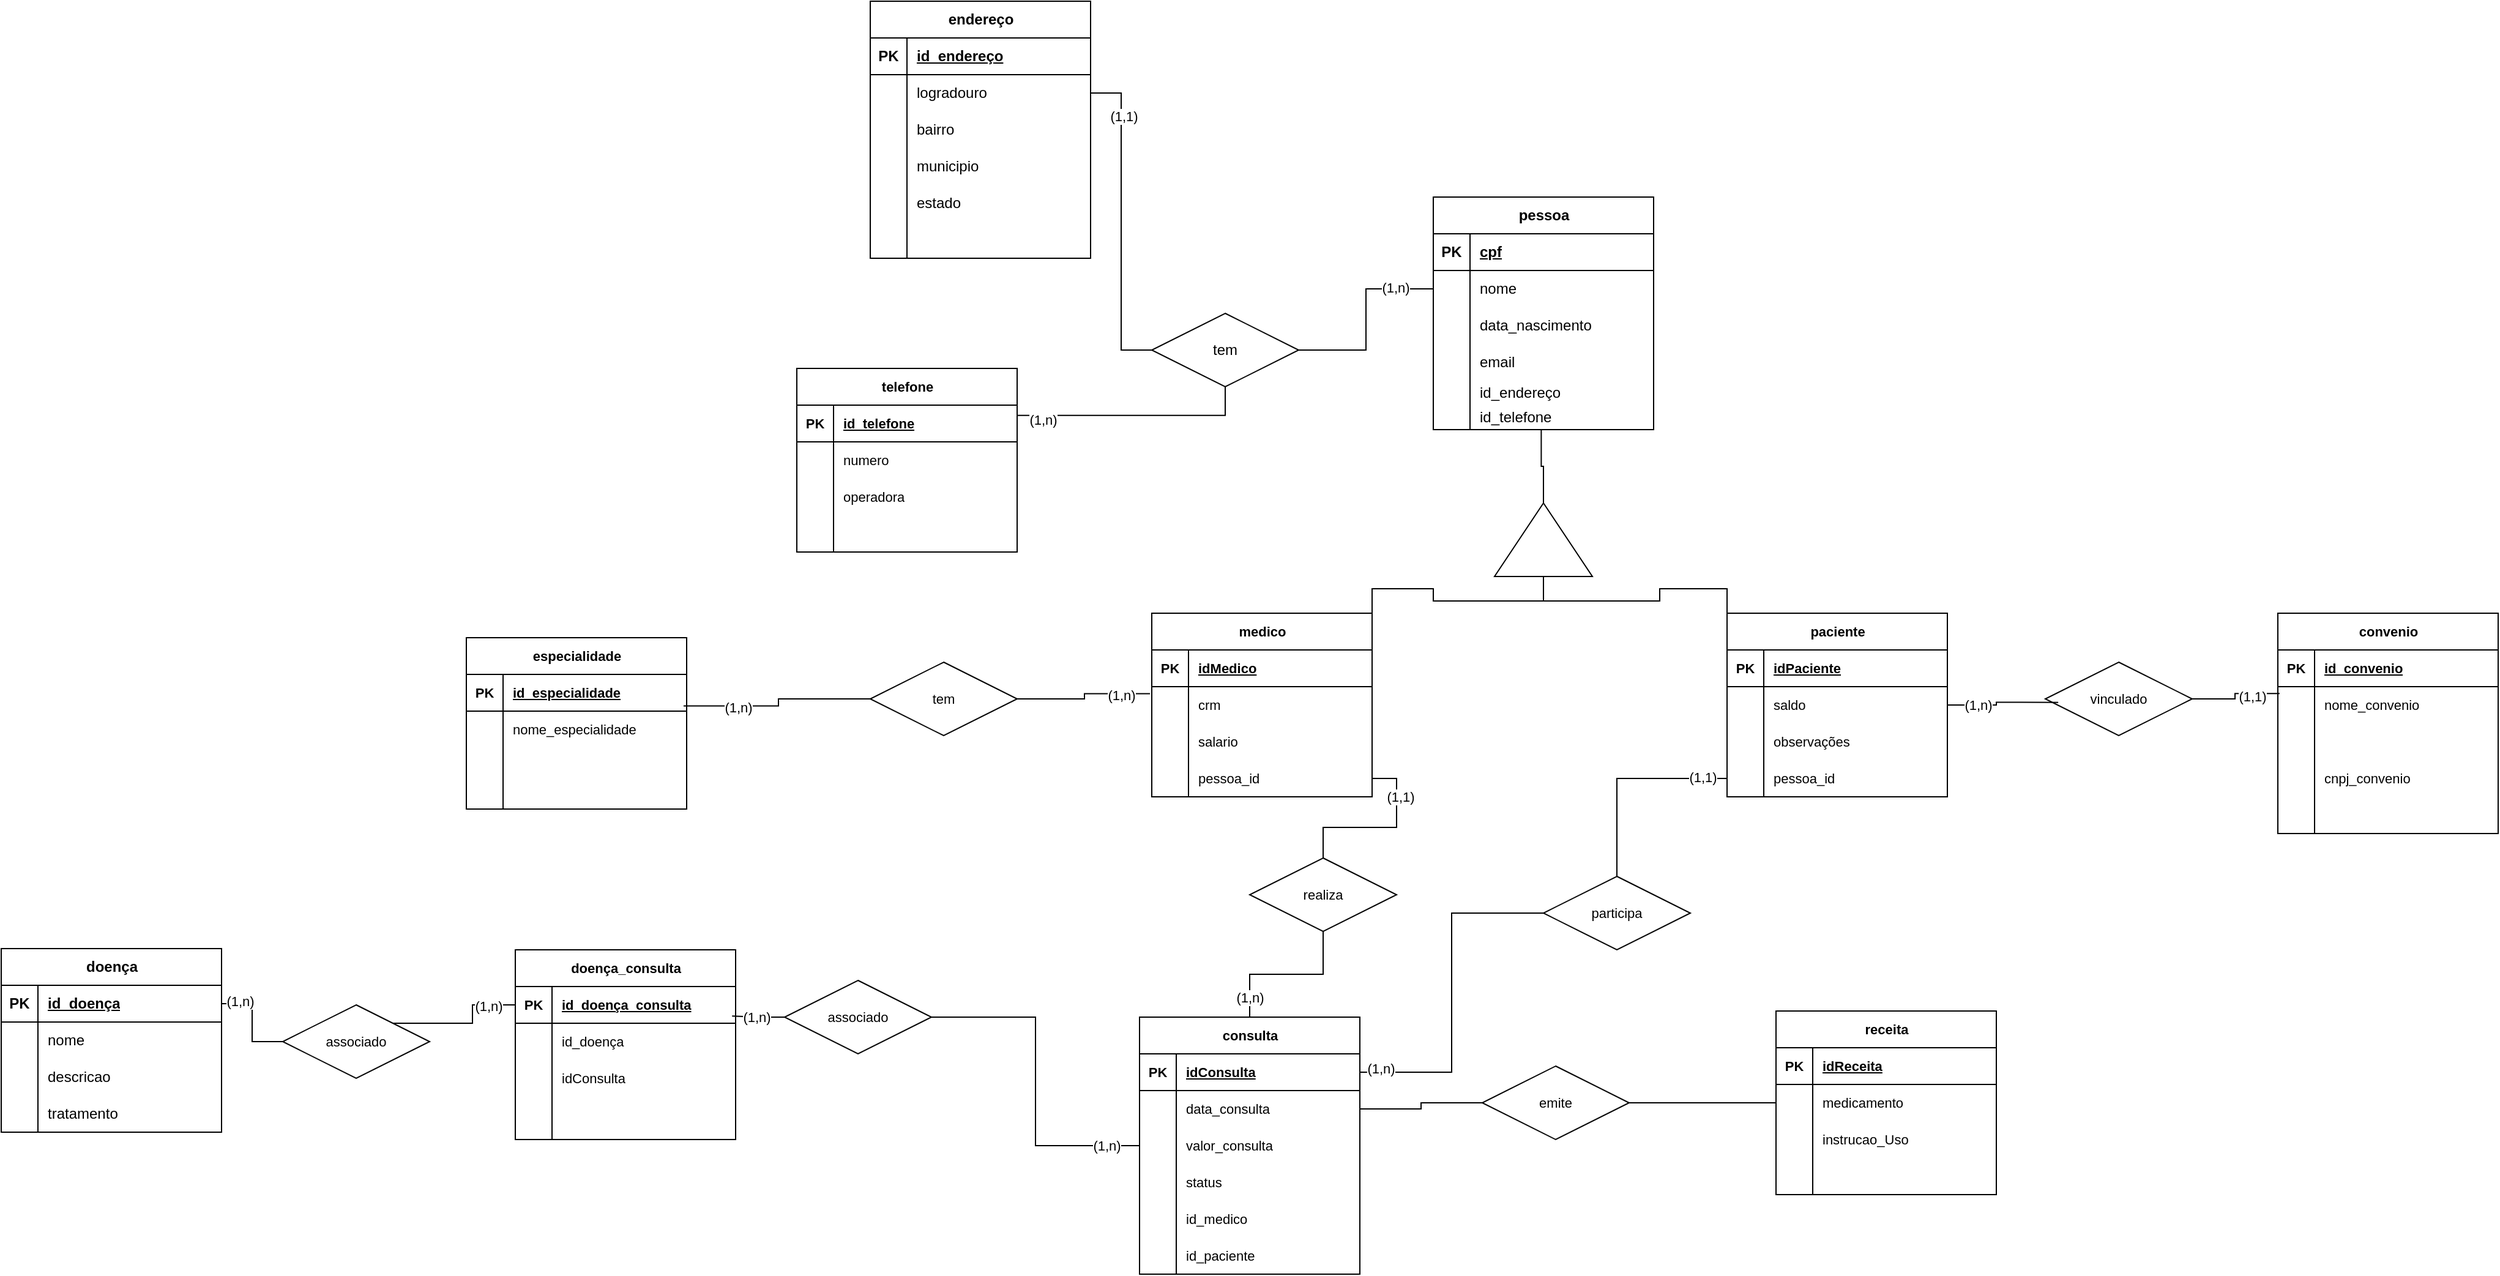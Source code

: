 <mxfile version="23.0.2" type="device">
  <diagram name="Página-1" id="mqyN3kzxhlEQu8038NWY">
    <mxGraphModel dx="3787" dy="2923" grid="1" gridSize="10" guides="1" tooltips="1" connect="1" arrows="1" fold="1" page="1" pageScale="1" pageWidth="827" pageHeight="1169" math="0" shadow="0">
      <root>
        <mxCell id="0" />
        <mxCell id="1" parent="0" />
        <mxCell id="U8FPYiDYhkss4I8WZW0k-1" value="pessoa" style="shape=table;startSize=30;container=1;collapsible=1;childLayout=tableLayout;fixedRows=1;rowLines=0;fontStyle=1;align=center;resizeLast=1;html=1;" parent="1" vertex="1">
          <mxGeometry x="540" y="-30" width="180" height="190" as="geometry" />
        </mxCell>
        <mxCell id="U8FPYiDYhkss4I8WZW0k-2" value="" style="shape=tableRow;horizontal=0;startSize=0;swimlaneHead=0;swimlaneBody=0;fillColor=none;collapsible=0;dropTarget=0;points=[[0,0.5],[1,0.5]];portConstraint=eastwest;top=0;left=0;right=0;bottom=1;" parent="U8FPYiDYhkss4I8WZW0k-1" vertex="1">
          <mxGeometry y="30" width="180" height="30" as="geometry" />
        </mxCell>
        <mxCell id="U8FPYiDYhkss4I8WZW0k-3" value="PK" style="shape=partialRectangle;connectable=0;fillColor=none;top=0;left=0;bottom=0;right=0;fontStyle=1;overflow=hidden;whiteSpace=wrap;html=1;" parent="U8FPYiDYhkss4I8WZW0k-2" vertex="1">
          <mxGeometry width="30" height="30" as="geometry">
            <mxRectangle width="30" height="30" as="alternateBounds" />
          </mxGeometry>
        </mxCell>
        <mxCell id="U8FPYiDYhkss4I8WZW0k-4" value="cpf" style="shape=partialRectangle;connectable=0;fillColor=none;top=0;left=0;bottom=0;right=0;align=left;spacingLeft=6;fontStyle=5;overflow=hidden;whiteSpace=wrap;html=1;" parent="U8FPYiDYhkss4I8WZW0k-2" vertex="1">
          <mxGeometry x="30" width="150" height="30" as="geometry">
            <mxRectangle width="150" height="30" as="alternateBounds" />
          </mxGeometry>
        </mxCell>
        <mxCell id="U8FPYiDYhkss4I8WZW0k-5" value="" style="shape=tableRow;horizontal=0;startSize=0;swimlaneHead=0;swimlaneBody=0;fillColor=none;collapsible=0;dropTarget=0;points=[[0,0.5],[1,0.5]];portConstraint=eastwest;top=0;left=0;right=0;bottom=0;" parent="U8FPYiDYhkss4I8WZW0k-1" vertex="1">
          <mxGeometry y="60" width="180" height="30" as="geometry" />
        </mxCell>
        <mxCell id="U8FPYiDYhkss4I8WZW0k-6" value="" style="shape=partialRectangle;connectable=0;fillColor=none;top=0;left=0;bottom=0;right=0;editable=1;overflow=hidden;whiteSpace=wrap;html=1;" parent="U8FPYiDYhkss4I8WZW0k-5" vertex="1">
          <mxGeometry width="30" height="30" as="geometry">
            <mxRectangle width="30" height="30" as="alternateBounds" />
          </mxGeometry>
        </mxCell>
        <mxCell id="U8FPYiDYhkss4I8WZW0k-7" value="nome" style="shape=partialRectangle;connectable=0;fillColor=none;top=0;left=0;bottom=0;right=0;align=left;spacingLeft=6;overflow=hidden;whiteSpace=wrap;html=1;" parent="U8FPYiDYhkss4I8WZW0k-5" vertex="1">
          <mxGeometry x="30" width="150" height="30" as="geometry">
            <mxRectangle width="150" height="30" as="alternateBounds" />
          </mxGeometry>
        </mxCell>
        <mxCell id="U8FPYiDYhkss4I8WZW0k-8" value="" style="shape=tableRow;horizontal=0;startSize=0;swimlaneHead=0;swimlaneBody=0;fillColor=none;collapsible=0;dropTarget=0;points=[[0,0.5],[1,0.5]];portConstraint=eastwest;top=0;left=0;right=0;bottom=0;" parent="U8FPYiDYhkss4I8WZW0k-1" vertex="1">
          <mxGeometry y="90" width="180" height="30" as="geometry" />
        </mxCell>
        <mxCell id="U8FPYiDYhkss4I8WZW0k-9" value="" style="shape=partialRectangle;connectable=0;fillColor=none;top=0;left=0;bottom=0;right=0;editable=1;overflow=hidden;whiteSpace=wrap;html=1;" parent="U8FPYiDYhkss4I8WZW0k-8" vertex="1">
          <mxGeometry width="30" height="30" as="geometry">
            <mxRectangle width="30" height="30" as="alternateBounds" />
          </mxGeometry>
        </mxCell>
        <mxCell id="U8FPYiDYhkss4I8WZW0k-10" value="data_nascimento" style="shape=partialRectangle;connectable=0;fillColor=none;top=0;left=0;bottom=0;right=0;align=left;spacingLeft=6;overflow=hidden;whiteSpace=wrap;html=1;" parent="U8FPYiDYhkss4I8WZW0k-8" vertex="1">
          <mxGeometry x="30" width="150" height="30" as="geometry">
            <mxRectangle width="150" height="30" as="alternateBounds" />
          </mxGeometry>
        </mxCell>
        <mxCell id="U8FPYiDYhkss4I8WZW0k-11" value="" style="shape=tableRow;horizontal=0;startSize=0;swimlaneHead=0;swimlaneBody=0;fillColor=none;collapsible=0;dropTarget=0;points=[[0,0.5],[1,0.5]];portConstraint=eastwest;top=0;left=0;right=0;bottom=0;" parent="U8FPYiDYhkss4I8WZW0k-1" vertex="1">
          <mxGeometry y="120" width="180" height="30" as="geometry" />
        </mxCell>
        <mxCell id="U8FPYiDYhkss4I8WZW0k-12" value="" style="shape=partialRectangle;connectable=0;fillColor=none;top=0;left=0;bottom=0;right=0;editable=1;overflow=hidden;whiteSpace=wrap;html=1;" parent="U8FPYiDYhkss4I8WZW0k-11" vertex="1">
          <mxGeometry width="30" height="30" as="geometry">
            <mxRectangle width="30" height="30" as="alternateBounds" />
          </mxGeometry>
        </mxCell>
        <mxCell id="U8FPYiDYhkss4I8WZW0k-13" value="email" style="shape=partialRectangle;connectable=0;fillColor=none;top=0;left=0;bottom=0;right=0;align=left;spacingLeft=6;overflow=hidden;whiteSpace=wrap;html=1;" parent="U8FPYiDYhkss4I8WZW0k-11" vertex="1">
          <mxGeometry x="30" width="150" height="30" as="geometry">
            <mxRectangle width="150" height="30" as="alternateBounds" />
          </mxGeometry>
        </mxCell>
        <mxCell id="U8FPYiDYhkss4I8WZW0k-66" value="" style="shape=tableRow;horizontal=0;startSize=0;swimlaneHead=0;swimlaneBody=0;fillColor=none;collapsible=0;dropTarget=0;points=[[0,0.5],[1,0.5]];portConstraint=eastwest;top=0;left=0;right=0;bottom=0;" parent="U8FPYiDYhkss4I8WZW0k-1" vertex="1">
          <mxGeometry y="150" width="180" height="20" as="geometry" />
        </mxCell>
        <mxCell id="U8FPYiDYhkss4I8WZW0k-67" value="" style="shape=partialRectangle;connectable=0;fillColor=none;top=0;left=0;bottom=0;right=0;editable=1;overflow=hidden;whiteSpace=wrap;html=1;" parent="U8FPYiDYhkss4I8WZW0k-66" vertex="1">
          <mxGeometry width="30" height="20" as="geometry">
            <mxRectangle width="30" height="20" as="alternateBounds" />
          </mxGeometry>
        </mxCell>
        <mxCell id="U8FPYiDYhkss4I8WZW0k-68" value="id_endereço" style="shape=partialRectangle;connectable=0;fillColor=none;top=0;left=0;bottom=0;right=0;align=left;spacingLeft=6;overflow=hidden;whiteSpace=wrap;html=1;" parent="U8FPYiDYhkss4I8WZW0k-66" vertex="1">
          <mxGeometry x="30" width="150" height="20" as="geometry">
            <mxRectangle width="150" height="20" as="alternateBounds" />
          </mxGeometry>
        </mxCell>
        <mxCell id="LRJLr7Y5kAimAYGQ996Q-1" value="" style="shape=tableRow;horizontal=0;startSize=0;swimlaneHead=0;swimlaneBody=0;fillColor=none;collapsible=0;dropTarget=0;points=[[0,0.5],[1,0.5]];portConstraint=eastwest;top=0;left=0;right=0;bottom=0;" parent="U8FPYiDYhkss4I8WZW0k-1" vertex="1">
          <mxGeometry y="170" width="180" height="20" as="geometry" />
        </mxCell>
        <mxCell id="LRJLr7Y5kAimAYGQ996Q-2" value="" style="shape=partialRectangle;connectable=0;fillColor=none;top=0;left=0;bottom=0;right=0;editable=1;overflow=hidden;whiteSpace=wrap;html=1;" parent="LRJLr7Y5kAimAYGQ996Q-1" vertex="1">
          <mxGeometry width="30" height="20" as="geometry">
            <mxRectangle width="30" height="20" as="alternateBounds" />
          </mxGeometry>
        </mxCell>
        <mxCell id="LRJLr7Y5kAimAYGQ996Q-3" value="id_telefone" style="shape=partialRectangle;connectable=0;fillColor=none;top=0;left=0;bottom=0;right=0;align=left;spacingLeft=6;overflow=hidden;whiteSpace=wrap;html=1;" parent="LRJLr7Y5kAimAYGQ996Q-1" vertex="1">
          <mxGeometry x="30" width="150" height="20" as="geometry">
            <mxRectangle width="150" height="20" as="alternateBounds" />
          </mxGeometry>
        </mxCell>
        <mxCell id="U8FPYiDYhkss4I8WZW0k-17" value="endereço" style="shape=table;startSize=30;container=1;collapsible=1;childLayout=tableLayout;fixedRows=1;rowLines=0;fontStyle=1;align=center;resizeLast=1;html=1;" parent="1" vertex="1">
          <mxGeometry x="80" y="-190" width="180" height="210" as="geometry" />
        </mxCell>
        <mxCell id="U8FPYiDYhkss4I8WZW0k-18" value="" style="shape=tableRow;horizontal=0;startSize=0;swimlaneHead=0;swimlaneBody=0;fillColor=none;collapsible=0;dropTarget=0;points=[[0,0.5],[1,0.5]];portConstraint=eastwest;top=0;left=0;right=0;bottom=1;" parent="U8FPYiDYhkss4I8WZW0k-17" vertex="1">
          <mxGeometry y="30" width="180" height="30" as="geometry" />
        </mxCell>
        <mxCell id="U8FPYiDYhkss4I8WZW0k-19" value="PK" style="shape=partialRectangle;connectable=0;fillColor=none;top=0;left=0;bottom=0;right=0;fontStyle=1;overflow=hidden;whiteSpace=wrap;html=1;" parent="U8FPYiDYhkss4I8WZW0k-18" vertex="1">
          <mxGeometry width="30" height="30" as="geometry">
            <mxRectangle width="30" height="30" as="alternateBounds" />
          </mxGeometry>
        </mxCell>
        <mxCell id="U8FPYiDYhkss4I8WZW0k-20" value="id_endereço" style="shape=partialRectangle;connectable=0;fillColor=none;top=0;left=0;bottom=0;right=0;align=left;spacingLeft=6;fontStyle=5;overflow=hidden;whiteSpace=wrap;html=1;" parent="U8FPYiDYhkss4I8WZW0k-18" vertex="1">
          <mxGeometry x="30" width="150" height="30" as="geometry">
            <mxRectangle width="150" height="30" as="alternateBounds" />
          </mxGeometry>
        </mxCell>
        <mxCell id="U8FPYiDYhkss4I8WZW0k-21" value="" style="shape=tableRow;horizontal=0;startSize=0;swimlaneHead=0;swimlaneBody=0;fillColor=none;collapsible=0;dropTarget=0;points=[[0,0.5],[1,0.5]];portConstraint=eastwest;top=0;left=0;right=0;bottom=0;" parent="U8FPYiDYhkss4I8WZW0k-17" vertex="1">
          <mxGeometry y="60" width="180" height="30" as="geometry" />
        </mxCell>
        <mxCell id="U8FPYiDYhkss4I8WZW0k-22" value="" style="shape=partialRectangle;connectable=0;fillColor=none;top=0;left=0;bottom=0;right=0;editable=1;overflow=hidden;whiteSpace=wrap;html=1;" parent="U8FPYiDYhkss4I8WZW0k-21" vertex="1">
          <mxGeometry width="30" height="30" as="geometry">
            <mxRectangle width="30" height="30" as="alternateBounds" />
          </mxGeometry>
        </mxCell>
        <mxCell id="U8FPYiDYhkss4I8WZW0k-23" value="logradouro" style="shape=partialRectangle;connectable=0;fillColor=none;top=0;left=0;bottom=0;right=0;align=left;spacingLeft=6;overflow=hidden;whiteSpace=wrap;html=1;" parent="U8FPYiDYhkss4I8WZW0k-21" vertex="1">
          <mxGeometry x="30" width="150" height="30" as="geometry">
            <mxRectangle width="150" height="30" as="alternateBounds" />
          </mxGeometry>
        </mxCell>
        <mxCell id="U8FPYiDYhkss4I8WZW0k-24" value="" style="shape=tableRow;horizontal=0;startSize=0;swimlaneHead=0;swimlaneBody=0;fillColor=none;collapsible=0;dropTarget=0;points=[[0,0.5],[1,0.5]];portConstraint=eastwest;top=0;left=0;right=0;bottom=0;" parent="U8FPYiDYhkss4I8WZW0k-17" vertex="1">
          <mxGeometry y="90" width="180" height="30" as="geometry" />
        </mxCell>
        <mxCell id="U8FPYiDYhkss4I8WZW0k-25" value="" style="shape=partialRectangle;connectable=0;fillColor=none;top=0;left=0;bottom=0;right=0;editable=1;overflow=hidden;whiteSpace=wrap;html=1;" parent="U8FPYiDYhkss4I8WZW0k-24" vertex="1">
          <mxGeometry width="30" height="30" as="geometry">
            <mxRectangle width="30" height="30" as="alternateBounds" />
          </mxGeometry>
        </mxCell>
        <mxCell id="U8FPYiDYhkss4I8WZW0k-26" value="bairro" style="shape=partialRectangle;connectable=0;fillColor=none;top=0;left=0;bottom=0;right=0;align=left;spacingLeft=6;overflow=hidden;whiteSpace=wrap;html=1;" parent="U8FPYiDYhkss4I8WZW0k-24" vertex="1">
          <mxGeometry x="30" width="150" height="30" as="geometry">
            <mxRectangle width="150" height="30" as="alternateBounds" />
          </mxGeometry>
        </mxCell>
        <mxCell id="U8FPYiDYhkss4I8WZW0k-27" value="" style="shape=tableRow;horizontal=0;startSize=0;swimlaneHead=0;swimlaneBody=0;fillColor=none;collapsible=0;dropTarget=0;points=[[0,0.5],[1,0.5]];portConstraint=eastwest;top=0;left=0;right=0;bottom=0;" parent="U8FPYiDYhkss4I8WZW0k-17" vertex="1">
          <mxGeometry y="120" width="180" height="30" as="geometry" />
        </mxCell>
        <mxCell id="U8FPYiDYhkss4I8WZW0k-28" value="" style="shape=partialRectangle;connectable=0;fillColor=none;top=0;left=0;bottom=0;right=0;editable=1;overflow=hidden;whiteSpace=wrap;html=1;" parent="U8FPYiDYhkss4I8WZW0k-27" vertex="1">
          <mxGeometry width="30" height="30" as="geometry">
            <mxRectangle width="30" height="30" as="alternateBounds" />
          </mxGeometry>
        </mxCell>
        <mxCell id="U8FPYiDYhkss4I8WZW0k-29" value="municipio" style="shape=partialRectangle;connectable=0;fillColor=none;top=0;left=0;bottom=0;right=0;align=left;spacingLeft=6;overflow=hidden;whiteSpace=wrap;html=1;" parent="U8FPYiDYhkss4I8WZW0k-27" vertex="1">
          <mxGeometry x="30" width="150" height="30" as="geometry">
            <mxRectangle width="150" height="30" as="alternateBounds" />
          </mxGeometry>
        </mxCell>
        <mxCell id="U8FPYiDYhkss4I8WZW0k-30" value="" style="shape=tableRow;horizontal=0;startSize=0;swimlaneHead=0;swimlaneBody=0;fillColor=none;collapsible=0;dropTarget=0;points=[[0,0.5],[1,0.5]];portConstraint=eastwest;top=0;left=0;right=0;bottom=0;" parent="U8FPYiDYhkss4I8WZW0k-17" vertex="1">
          <mxGeometry y="150" width="180" height="30" as="geometry" />
        </mxCell>
        <mxCell id="U8FPYiDYhkss4I8WZW0k-31" value="" style="shape=partialRectangle;connectable=0;fillColor=none;top=0;left=0;bottom=0;right=0;editable=1;overflow=hidden;whiteSpace=wrap;html=1;" parent="U8FPYiDYhkss4I8WZW0k-30" vertex="1">
          <mxGeometry width="30" height="30" as="geometry">
            <mxRectangle width="30" height="30" as="alternateBounds" />
          </mxGeometry>
        </mxCell>
        <mxCell id="U8FPYiDYhkss4I8WZW0k-32" value="estado" style="shape=partialRectangle;connectable=0;fillColor=none;top=0;left=0;bottom=0;right=0;align=left;spacingLeft=6;overflow=hidden;whiteSpace=wrap;html=1;" parent="U8FPYiDYhkss4I8WZW0k-30" vertex="1">
          <mxGeometry x="30" width="150" height="30" as="geometry">
            <mxRectangle width="150" height="30" as="alternateBounds" />
          </mxGeometry>
        </mxCell>
        <mxCell id="we45YIqKuH4HmvlCvAgo-1" value="" style="shape=tableRow;horizontal=0;startSize=0;swimlaneHead=0;swimlaneBody=0;fillColor=none;collapsible=0;dropTarget=0;points=[[0,0.5],[1,0.5]];portConstraint=eastwest;top=0;left=0;right=0;bottom=0;" parent="U8FPYiDYhkss4I8WZW0k-17" vertex="1">
          <mxGeometry y="180" width="180" height="30" as="geometry" />
        </mxCell>
        <mxCell id="we45YIqKuH4HmvlCvAgo-2" value="" style="shape=partialRectangle;connectable=0;fillColor=none;top=0;left=0;bottom=0;right=0;editable=1;overflow=hidden;whiteSpace=wrap;html=1;" parent="we45YIqKuH4HmvlCvAgo-1" vertex="1">
          <mxGeometry width="30" height="30" as="geometry">
            <mxRectangle width="30" height="30" as="alternateBounds" />
          </mxGeometry>
        </mxCell>
        <mxCell id="we45YIqKuH4HmvlCvAgo-3" value="" style="shape=partialRectangle;connectable=0;fillColor=none;top=0;left=0;bottom=0;right=0;align=left;spacingLeft=6;overflow=hidden;whiteSpace=wrap;html=1;" parent="we45YIqKuH4HmvlCvAgo-1" vertex="1">
          <mxGeometry x="30" width="150" height="30" as="geometry">
            <mxRectangle width="150" height="30" as="alternateBounds" />
          </mxGeometry>
        </mxCell>
        <mxCell id="U8FPYiDYhkss4I8WZW0k-35" style="edgeStyle=orthogonalEdgeStyle;rounded=0;orthogonalLoop=1;jettySize=auto;html=1;exitX=0;exitY=0.5;exitDx=0;exitDy=0;entryX=1;entryY=0.5;entryDx=0;entryDy=0;endArrow=none;endFill=0;" parent="1" source="U8FPYiDYhkss4I8WZW0k-33" target="U8FPYiDYhkss4I8WZW0k-21" edge="1">
          <mxGeometry relative="1" as="geometry" />
        </mxCell>
        <mxCell id="U8FPYiDYhkss4I8WZW0k-37" value="(1,1)" style="edgeLabel;html=1;align=center;verticalAlign=middle;resizable=0;points=[];fontSize=11;fontFamily=Helvetica;fontColor=default;" parent="U8FPYiDYhkss4I8WZW0k-35" vertex="1" connectable="0">
          <mxGeometry x="0.664" y="-2" relative="1" as="geometry">
            <mxPoint as="offset" />
          </mxGeometry>
        </mxCell>
        <mxCell id="U8FPYiDYhkss4I8WZW0k-38" style="edgeStyle=orthogonalEdgeStyle;shape=connector;rounded=0;orthogonalLoop=1;jettySize=auto;html=1;exitX=1;exitY=0.5;exitDx=0;exitDy=0;entryX=0;entryY=0.5;entryDx=0;entryDy=0;labelBackgroundColor=default;strokeColor=default;align=center;verticalAlign=middle;fontFamily=Helvetica;fontSize=11;fontColor=default;endArrow=none;endFill=0;" parent="1" source="U8FPYiDYhkss4I8WZW0k-33" target="U8FPYiDYhkss4I8WZW0k-5" edge="1">
          <mxGeometry relative="1" as="geometry" />
        </mxCell>
        <mxCell id="U8FPYiDYhkss4I8WZW0k-39" value="(1,n)" style="edgeLabel;html=1;align=center;verticalAlign=middle;resizable=0;points=[];fontSize=11;fontFamily=Helvetica;fontColor=default;" parent="U8FPYiDYhkss4I8WZW0k-38" vertex="1" connectable="0">
          <mxGeometry x="0.613" y="1" relative="1" as="geometry">
            <mxPoint as="offset" />
          </mxGeometry>
        </mxCell>
        <mxCell id="U8FPYiDYhkss4I8WZW0k-33" value="tem" style="shape=rhombus;perimeter=rhombusPerimeter;whiteSpace=wrap;html=1;align=center;" parent="1" vertex="1">
          <mxGeometry x="310" y="65" width="120" height="60" as="geometry" />
        </mxCell>
        <mxCell id="ru8vGxrBMaxfjgvGO__z-3" style="edgeStyle=orthogonalEdgeStyle;rounded=0;orthogonalLoop=1;jettySize=auto;html=1;exitX=1;exitY=0;exitDx=0;exitDy=0;endArrow=none;endFill=0;" parent="1" source="U8FPYiDYhkss4I8WZW0k-40" target="ru8vGxrBMaxfjgvGO__z-2" edge="1">
          <mxGeometry relative="1" as="geometry" />
        </mxCell>
        <mxCell id="U8FPYiDYhkss4I8WZW0k-40" value="medico" style="shape=table;startSize=30;container=1;collapsible=1;childLayout=tableLayout;fixedRows=1;rowLines=0;fontStyle=1;align=center;resizeLast=1;html=1;fontFamily=Helvetica;fontSize=11;fontColor=default;" parent="1" vertex="1">
          <mxGeometry x="310" y="310" width="180" height="150" as="geometry" />
        </mxCell>
        <mxCell id="U8FPYiDYhkss4I8WZW0k-41" value="" style="shape=tableRow;horizontal=0;startSize=0;swimlaneHead=0;swimlaneBody=0;fillColor=none;collapsible=0;dropTarget=0;points=[[0,0.5],[1,0.5]];portConstraint=eastwest;top=0;left=0;right=0;bottom=1;fontFamily=Helvetica;fontSize=11;fontColor=default;" parent="U8FPYiDYhkss4I8WZW0k-40" vertex="1">
          <mxGeometry y="30" width="180" height="30" as="geometry" />
        </mxCell>
        <mxCell id="U8FPYiDYhkss4I8WZW0k-42" value="PK" style="shape=partialRectangle;connectable=0;fillColor=none;top=0;left=0;bottom=0;right=0;fontStyle=1;overflow=hidden;whiteSpace=wrap;html=1;fontFamily=Helvetica;fontSize=11;fontColor=default;" parent="U8FPYiDYhkss4I8WZW0k-41" vertex="1">
          <mxGeometry width="30" height="30" as="geometry">
            <mxRectangle width="30" height="30" as="alternateBounds" />
          </mxGeometry>
        </mxCell>
        <mxCell id="U8FPYiDYhkss4I8WZW0k-43" value="idMedico" style="shape=partialRectangle;connectable=0;fillColor=none;top=0;left=0;bottom=0;right=0;align=left;spacingLeft=6;fontStyle=5;overflow=hidden;whiteSpace=wrap;html=1;fontFamily=Helvetica;fontSize=11;fontColor=default;" parent="U8FPYiDYhkss4I8WZW0k-41" vertex="1">
          <mxGeometry x="30" width="150" height="30" as="geometry">
            <mxRectangle width="150" height="30" as="alternateBounds" />
          </mxGeometry>
        </mxCell>
        <mxCell id="U8FPYiDYhkss4I8WZW0k-44" value="" style="shape=tableRow;horizontal=0;startSize=0;swimlaneHead=0;swimlaneBody=0;fillColor=none;collapsible=0;dropTarget=0;points=[[0,0.5],[1,0.5]];portConstraint=eastwest;top=0;left=0;right=0;bottom=0;fontFamily=Helvetica;fontSize=11;fontColor=default;" parent="U8FPYiDYhkss4I8WZW0k-40" vertex="1">
          <mxGeometry y="60" width="180" height="30" as="geometry" />
        </mxCell>
        <mxCell id="U8FPYiDYhkss4I8WZW0k-45" value="" style="shape=partialRectangle;connectable=0;fillColor=none;top=0;left=0;bottom=0;right=0;editable=1;overflow=hidden;whiteSpace=wrap;html=1;fontFamily=Helvetica;fontSize=11;fontColor=default;" parent="U8FPYiDYhkss4I8WZW0k-44" vertex="1">
          <mxGeometry width="30" height="30" as="geometry">
            <mxRectangle width="30" height="30" as="alternateBounds" />
          </mxGeometry>
        </mxCell>
        <mxCell id="U8FPYiDYhkss4I8WZW0k-46" value="crm" style="shape=partialRectangle;connectable=0;fillColor=none;top=0;left=0;bottom=0;right=0;align=left;spacingLeft=6;overflow=hidden;whiteSpace=wrap;html=1;fontFamily=Helvetica;fontSize=11;fontColor=default;" parent="U8FPYiDYhkss4I8WZW0k-44" vertex="1">
          <mxGeometry x="30" width="150" height="30" as="geometry">
            <mxRectangle width="150" height="30" as="alternateBounds" />
          </mxGeometry>
        </mxCell>
        <mxCell id="U8FPYiDYhkss4I8WZW0k-47" value="" style="shape=tableRow;horizontal=0;startSize=0;swimlaneHead=0;swimlaneBody=0;fillColor=none;collapsible=0;dropTarget=0;points=[[0,0.5],[1,0.5]];portConstraint=eastwest;top=0;left=0;right=0;bottom=0;fontFamily=Helvetica;fontSize=11;fontColor=default;" parent="U8FPYiDYhkss4I8WZW0k-40" vertex="1">
          <mxGeometry y="90" width="180" height="30" as="geometry" />
        </mxCell>
        <mxCell id="U8FPYiDYhkss4I8WZW0k-48" value="" style="shape=partialRectangle;connectable=0;fillColor=none;top=0;left=0;bottom=0;right=0;editable=1;overflow=hidden;whiteSpace=wrap;html=1;fontFamily=Helvetica;fontSize=11;fontColor=default;" parent="U8FPYiDYhkss4I8WZW0k-47" vertex="1">
          <mxGeometry width="30" height="30" as="geometry">
            <mxRectangle width="30" height="30" as="alternateBounds" />
          </mxGeometry>
        </mxCell>
        <mxCell id="U8FPYiDYhkss4I8WZW0k-49" value="salario" style="shape=partialRectangle;connectable=0;fillColor=none;top=0;left=0;bottom=0;right=0;align=left;spacingLeft=6;overflow=hidden;whiteSpace=wrap;html=1;fontFamily=Helvetica;fontSize=11;fontColor=default;" parent="U8FPYiDYhkss4I8WZW0k-47" vertex="1">
          <mxGeometry x="30" width="150" height="30" as="geometry">
            <mxRectangle width="150" height="30" as="alternateBounds" />
          </mxGeometry>
        </mxCell>
        <mxCell id="U8FPYiDYhkss4I8WZW0k-50" value="" style="shape=tableRow;horizontal=0;startSize=0;swimlaneHead=0;swimlaneBody=0;fillColor=none;collapsible=0;dropTarget=0;points=[[0,0.5],[1,0.5]];portConstraint=eastwest;top=0;left=0;right=0;bottom=0;fontFamily=Helvetica;fontSize=11;fontColor=default;" parent="U8FPYiDYhkss4I8WZW0k-40" vertex="1">
          <mxGeometry y="120" width="180" height="30" as="geometry" />
        </mxCell>
        <mxCell id="U8FPYiDYhkss4I8WZW0k-51" value="" style="shape=partialRectangle;connectable=0;fillColor=none;top=0;left=0;bottom=0;right=0;editable=1;overflow=hidden;whiteSpace=wrap;html=1;fontFamily=Helvetica;fontSize=11;fontColor=default;" parent="U8FPYiDYhkss4I8WZW0k-50" vertex="1">
          <mxGeometry width="30" height="30" as="geometry">
            <mxRectangle width="30" height="30" as="alternateBounds" />
          </mxGeometry>
        </mxCell>
        <mxCell id="U8FPYiDYhkss4I8WZW0k-52" value="pessoa_id" style="shape=partialRectangle;connectable=0;fillColor=none;top=0;left=0;bottom=0;right=0;align=left;spacingLeft=6;overflow=hidden;whiteSpace=wrap;html=1;fontFamily=Helvetica;fontSize=11;fontColor=default;" parent="U8FPYiDYhkss4I8WZW0k-50" vertex="1">
          <mxGeometry x="30" width="150" height="30" as="geometry">
            <mxRectangle width="150" height="30" as="alternateBounds" />
          </mxGeometry>
        </mxCell>
        <mxCell id="ru8vGxrBMaxfjgvGO__z-4" style="edgeStyle=orthogonalEdgeStyle;rounded=0;orthogonalLoop=1;jettySize=auto;html=1;exitX=0;exitY=0;exitDx=0;exitDy=0;entryX=0;entryY=0.5;entryDx=0;entryDy=0;endArrow=none;endFill=0;" parent="1" source="U8FPYiDYhkss4I8WZW0k-53" target="ru8vGxrBMaxfjgvGO__z-2" edge="1">
          <mxGeometry relative="1" as="geometry" />
        </mxCell>
        <mxCell id="U8FPYiDYhkss4I8WZW0k-53" value="paciente" style="shape=table;startSize=30;container=1;collapsible=1;childLayout=tableLayout;fixedRows=1;rowLines=0;fontStyle=1;align=center;resizeLast=1;html=1;fontFamily=Helvetica;fontSize=11;fontColor=default;" parent="1" vertex="1">
          <mxGeometry x="780" y="310" width="180" height="150" as="geometry" />
        </mxCell>
        <mxCell id="U8FPYiDYhkss4I8WZW0k-54" value="" style="shape=tableRow;horizontal=0;startSize=0;swimlaneHead=0;swimlaneBody=0;fillColor=none;collapsible=0;dropTarget=0;points=[[0,0.5],[1,0.5]];portConstraint=eastwest;top=0;left=0;right=0;bottom=1;fontFamily=Helvetica;fontSize=11;fontColor=default;" parent="U8FPYiDYhkss4I8WZW0k-53" vertex="1">
          <mxGeometry y="30" width="180" height="30" as="geometry" />
        </mxCell>
        <mxCell id="U8FPYiDYhkss4I8WZW0k-55" value="PK" style="shape=partialRectangle;connectable=0;fillColor=none;top=0;left=0;bottom=0;right=0;fontStyle=1;overflow=hidden;whiteSpace=wrap;html=1;fontFamily=Helvetica;fontSize=11;fontColor=default;" parent="U8FPYiDYhkss4I8WZW0k-54" vertex="1">
          <mxGeometry width="30" height="30" as="geometry">
            <mxRectangle width="30" height="30" as="alternateBounds" />
          </mxGeometry>
        </mxCell>
        <mxCell id="U8FPYiDYhkss4I8WZW0k-56" value="idPaciente" style="shape=partialRectangle;connectable=0;fillColor=none;top=0;left=0;bottom=0;right=0;align=left;spacingLeft=6;fontStyle=5;overflow=hidden;whiteSpace=wrap;html=1;fontFamily=Helvetica;fontSize=11;fontColor=default;" parent="U8FPYiDYhkss4I8WZW0k-54" vertex="1">
          <mxGeometry x="30" width="150" height="30" as="geometry">
            <mxRectangle width="150" height="30" as="alternateBounds" />
          </mxGeometry>
        </mxCell>
        <mxCell id="U8FPYiDYhkss4I8WZW0k-57" value="" style="shape=tableRow;horizontal=0;startSize=0;swimlaneHead=0;swimlaneBody=0;fillColor=none;collapsible=0;dropTarget=0;points=[[0,0.5],[1,0.5]];portConstraint=eastwest;top=0;left=0;right=0;bottom=0;fontFamily=Helvetica;fontSize=11;fontColor=default;" parent="U8FPYiDYhkss4I8WZW0k-53" vertex="1">
          <mxGeometry y="60" width="180" height="30" as="geometry" />
        </mxCell>
        <mxCell id="U8FPYiDYhkss4I8WZW0k-58" value="" style="shape=partialRectangle;connectable=0;fillColor=none;top=0;left=0;bottom=0;right=0;editable=1;overflow=hidden;whiteSpace=wrap;html=1;fontFamily=Helvetica;fontSize=11;fontColor=default;" parent="U8FPYiDYhkss4I8WZW0k-57" vertex="1">
          <mxGeometry width="30" height="30" as="geometry">
            <mxRectangle width="30" height="30" as="alternateBounds" />
          </mxGeometry>
        </mxCell>
        <mxCell id="U8FPYiDYhkss4I8WZW0k-59" value="saldo" style="shape=partialRectangle;connectable=0;fillColor=none;top=0;left=0;bottom=0;right=0;align=left;spacingLeft=6;overflow=hidden;whiteSpace=wrap;html=1;fontFamily=Helvetica;fontSize=11;fontColor=default;" parent="U8FPYiDYhkss4I8WZW0k-57" vertex="1">
          <mxGeometry x="30" width="150" height="30" as="geometry">
            <mxRectangle width="150" height="30" as="alternateBounds" />
          </mxGeometry>
        </mxCell>
        <mxCell id="U8FPYiDYhkss4I8WZW0k-60" value="" style="shape=tableRow;horizontal=0;startSize=0;swimlaneHead=0;swimlaneBody=0;fillColor=none;collapsible=0;dropTarget=0;points=[[0,0.5],[1,0.5]];portConstraint=eastwest;top=0;left=0;right=0;bottom=0;fontFamily=Helvetica;fontSize=11;fontColor=default;" parent="U8FPYiDYhkss4I8WZW0k-53" vertex="1">
          <mxGeometry y="90" width="180" height="30" as="geometry" />
        </mxCell>
        <mxCell id="U8FPYiDYhkss4I8WZW0k-61" value="" style="shape=partialRectangle;connectable=0;fillColor=none;top=0;left=0;bottom=0;right=0;editable=1;overflow=hidden;whiteSpace=wrap;html=1;fontFamily=Helvetica;fontSize=11;fontColor=default;" parent="U8FPYiDYhkss4I8WZW0k-60" vertex="1">
          <mxGeometry width="30" height="30" as="geometry">
            <mxRectangle width="30" height="30" as="alternateBounds" />
          </mxGeometry>
        </mxCell>
        <mxCell id="U8FPYiDYhkss4I8WZW0k-62" value="observações" style="shape=partialRectangle;connectable=0;fillColor=none;top=0;left=0;bottom=0;right=0;align=left;spacingLeft=6;overflow=hidden;whiteSpace=wrap;html=1;fontFamily=Helvetica;fontSize=11;fontColor=default;" parent="U8FPYiDYhkss4I8WZW0k-60" vertex="1">
          <mxGeometry x="30" width="150" height="30" as="geometry">
            <mxRectangle width="150" height="30" as="alternateBounds" />
          </mxGeometry>
        </mxCell>
        <mxCell id="U8FPYiDYhkss4I8WZW0k-63" value="" style="shape=tableRow;horizontal=0;startSize=0;swimlaneHead=0;swimlaneBody=0;fillColor=none;collapsible=0;dropTarget=0;points=[[0,0.5],[1,0.5]];portConstraint=eastwest;top=0;left=0;right=0;bottom=0;fontFamily=Helvetica;fontSize=11;fontColor=default;" parent="U8FPYiDYhkss4I8WZW0k-53" vertex="1">
          <mxGeometry y="120" width="180" height="30" as="geometry" />
        </mxCell>
        <mxCell id="U8FPYiDYhkss4I8WZW0k-64" value="" style="shape=partialRectangle;connectable=0;fillColor=none;top=0;left=0;bottom=0;right=0;editable=1;overflow=hidden;whiteSpace=wrap;html=1;fontFamily=Helvetica;fontSize=11;fontColor=default;" parent="U8FPYiDYhkss4I8WZW0k-63" vertex="1">
          <mxGeometry width="30" height="30" as="geometry">
            <mxRectangle width="30" height="30" as="alternateBounds" />
          </mxGeometry>
        </mxCell>
        <mxCell id="U8FPYiDYhkss4I8WZW0k-65" value="pessoa_id" style="shape=partialRectangle;connectable=0;fillColor=none;top=0;left=0;bottom=0;right=0;align=left;spacingLeft=6;overflow=hidden;whiteSpace=wrap;html=1;fontFamily=Helvetica;fontSize=11;fontColor=default;" parent="U8FPYiDYhkss4I8WZW0k-63" vertex="1">
          <mxGeometry x="30" width="150" height="30" as="geometry">
            <mxRectangle width="150" height="30" as="alternateBounds" />
          </mxGeometry>
        </mxCell>
        <mxCell id="U8FPYiDYhkss4I8WZW0k-72" value="especialidade" style="shape=table;startSize=30;container=1;collapsible=1;childLayout=tableLayout;fixedRows=1;rowLines=0;fontStyle=1;align=center;resizeLast=1;html=1;fontFamily=Helvetica;fontSize=11;fontColor=default;" parent="1" vertex="1">
          <mxGeometry x="-250" y="330" width="180" height="140" as="geometry" />
        </mxCell>
        <mxCell id="U8FPYiDYhkss4I8WZW0k-73" value="" style="shape=tableRow;horizontal=0;startSize=0;swimlaneHead=0;swimlaneBody=0;fillColor=none;collapsible=0;dropTarget=0;points=[[0,0.5],[1,0.5]];portConstraint=eastwest;top=0;left=0;right=0;bottom=1;fontFamily=Helvetica;fontSize=11;fontColor=default;" parent="U8FPYiDYhkss4I8WZW0k-72" vertex="1">
          <mxGeometry y="30" width="180" height="30" as="geometry" />
        </mxCell>
        <mxCell id="U8FPYiDYhkss4I8WZW0k-74" value="PK" style="shape=partialRectangle;connectable=0;fillColor=none;top=0;left=0;bottom=0;right=0;fontStyle=1;overflow=hidden;whiteSpace=wrap;html=1;fontFamily=Helvetica;fontSize=11;fontColor=default;" parent="U8FPYiDYhkss4I8WZW0k-73" vertex="1">
          <mxGeometry width="30" height="30" as="geometry">
            <mxRectangle width="30" height="30" as="alternateBounds" />
          </mxGeometry>
        </mxCell>
        <mxCell id="U8FPYiDYhkss4I8WZW0k-75" value="id_especialidade" style="shape=partialRectangle;connectable=0;fillColor=none;top=0;left=0;bottom=0;right=0;align=left;spacingLeft=6;fontStyle=5;overflow=hidden;whiteSpace=wrap;html=1;fontFamily=Helvetica;fontSize=11;fontColor=default;" parent="U8FPYiDYhkss4I8WZW0k-73" vertex="1">
          <mxGeometry x="30" width="150" height="30" as="geometry">
            <mxRectangle width="150" height="30" as="alternateBounds" />
          </mxGeometry>
        </mxCell>
        <mxCell id="U8FPYiDYhkss4I8WZW0k-76" value="" style="shape=tableRow;horizontal=0;startSize=0;swimlaneHead=0;swimlaneBody=0;fillColor=none;collapsible=0;dropTarget=0;points=[[0,0.5],[1,0.5]];portConstraint=eastwest;top=0;left=0;right=0;bottom=0;fontFamily=Helvetica;fontSize=11;fontColor=default;" parent="U8FPYiDYhkss4I8WZW0k-72" vertex="1">
          <mxGeometry y="60" width="180" height="30" as="geometry" />
        </mxCell>
        <mxCell id="U8FPYiDYhkss4I8WZW0k-77" value="" style="shape=partialRectangle;connectable=0;fillColor=none;top=0;left=0;bottom=0;right=0;editable=1;overflow=hidden;whiteSpace=wrap;html=1;fontFamily=Helvetica;fontSize=11;fontColor=default;" parent="U8FPYiDYhkss4I8WZW0k-76" vertex="1">
          <mxGeometry width="30" height="30" as="geometry">
            <mxRectangle width="30" height="30" as="alternateBounds" />
          </mxGeometry>
        </mxCell>
        <mxCell id="U8FPYiDYhkss4I8WZW0k-78" value="nome_especialidade" style="shape=partialRectangle;connectable=0;fillColor=none;top=0;left=0;bottom=0;right=0;align=left;spacingLeft=6;overflow=hidden;whiteSpace=wrap;html=1;fontFamily=Helvetica;fontSize=11;fontColor=default;" parent="U8FPYiDYhkss4I8WZW0k-76" vertex="1">
          <mxGeometry x="30" width="150" height="30" as="geometry">
            <mxRectangle width="150" height="30" as="alternateBounds" />
          </mxGeometry>
        </mxCell>
        <mxCell id="U8FPYiDYhkss4I8WZW0k-79" value="" style="shape=tableRow;horizontal=0;startSize=0;swimlaneHead=0;swimlaneBody=0;fillColor=none;collapsible=0;dropTarget=0;points=[[0,0.5],[1,0.5]];portConstraint=eastwest;top=0;left=0;right=0;bottom=0;fontFamily=Helvetica;fontSize=11;fontColor=default;" parent="U8FPYiDYhkss4I8WZW0k-72" vertex="1">
          <mxGeometry y="90" width="180" height="30" as="geometry" />
        </mxCell>
        <mxCell id="U8FPYiDYhkss4I8WZW0k-80" value="" style="shape=partialRectangle;connectable=0;fillColor=none;top=0;left=0;bottom=0;right=0;editable=1;overflow=hidden;whiteSpace=wrap;html=1;fontFamily=Helvetica;fontSize=11;fontColor=default;" parent="U8FPYiDYhkss4I8WZW0k-79" vertex="1">
          <mxGeometry width="30" height="30" as="geometry">
            <mxRectangle width="30" height="30" as="alternateBounds" />
          </mxGeometry>
        </mxCell>
        <mxCell id="U8FPYiDYhkss4I8WZW0k-81" value="" style="shape=partialRectangle;connectable=0;fillColor=none;top=0;left=0;bottom=0;right=0;align=left;spacingLeft=6;overflow=hidden;whiteSpace=wrap;html=1;fontFamily=Helvetica;fontSize=11;fontColor=default;" parent="U8FPYiDYhkss4I8WZW0k-79" vertex="1">
          <mxGeometry x="30" width="150" height="30" as="geometry">
            <mxRectangle width="150" height="30" as="alternateBounds" />
          </mxGeometry>
        </mxCell>
        <mxCell id="U8FPYiDYhkss4I8WZW0k-82" value="" style="shape=tableRow;horizontal=0;startSize=0;swimlaneHead=0;swimlaneBody=0;fillColor=none;collapsible=0;dropTarget=0;points=[[0,0.5],[1,0.5]];portConstraint=eastwest;top=0;left=0;right=0;bottom=0;fontFamily=Helvetica;fontSize=11;fontColor=default;" parent="U8FPYiDYhkss4I8WZW0k-72" vertex="1">
          <mxGeometry y="120" width="180" height="20" as="geometry" />
        </mxCell>
        <mxCell id="U8FPYiDYhkss4I8WZW0k-83" value="" style="shape=partialRectangle;connectable=0;fillColor=none;top=0;left=0;bottom=0;right=0;editable=1;overflow=hidden;whiteSpace=wrap;html=1;fontFamily=Helvetica;fontSize=11;fontColor=default;" parent="U8FPYiDYhkss4I8WZW0k-82" vertex="1">
          <mxGeometry width="30" height="20" as="geometry">
            <mxRectangle width="30" height="20" as="alternateBounds" />
          </mxGeometry>
        </mxCell>
        <mxCell id="U8FPYiDYhkss4I8WZW0k-84" value="" style="shape=partialRectangle;connectable=0;fillColor=none;top=0;left=0;bottom=0;right=0;align=left;spacingLeft=6;overflow=hidden;whiteSpace=wrap;html=1;fontFamily=Helvetica;fontSize=11;fontColor=default;" parent="U8FPYiDYhkss4I8WZW0k-82" vertex="1">
          <mxGeometry x="30" width="150" height="20" as="geometry">
            <mxRectangle width="150" height="20" as="alternateBounds" />
          </mxGeometry>
        </mxCell>
        <mxCell id="U8FPYiDYhkss4I8WZW0k-85" value="tem" style="shape=rhombus;perimeter=rhombusPerimeter;whiteSpace=wrap;html=1;align=center;fontFamily=Helvetica;fontSize=11;fontColor=default;" parent="1" vertex="1">
          <mxGeometry x="80" y="350" width="120" height="60" as="geometry" />
        </mxCell>
        <mxCell id="U8FPYiDYhkss4I8WZW0k-86" style="edgeStyle=orthogonalEdgeStyle;shape=connector;rounded=0;orthogonalLoop=1;jettySize=auto;html=1;exitX=0;exitY=0.5;exitDx=0;exitDy=0;entryX=0.986;entryY=-0.14;entryDx=0;entryDy=0;entryPerimeter=0;labelBackgroundColor=default;strokeColor=default;align=center;verticalAlign=middle;fontFamily=Helvetica;fontSize=11;fontColor=default;endArrow=none;endFill=0;" parent="1" source="U8FPYiDYhkss4I8WZW0k-85" target="U8FPYiDYhkss4I8WZW0k-76" edge="1">
          <mxGeometry relative="1" as="geometry" />
        </mxCell>
        <mxCell id="U8FPYiDYhkss4I8WZW0k-88" value="(1,n)" style="edgeLabel;html=1;align=center;verticalAlign=middle;resizable=0;points=[];fontSize=11;fontFamily=Helvetica;fontColor=default;" parent="U8FPYiDYhkss4I8WZW0k-86" vertex="1" connectable="0">
          <mxGeometry x="0.445" y="1" relative="1" as="geometry">
            <mxPoint as="offset" />
          </mxGeometry>
        </mxCell>
        <mxCell id="U8FPYiDYhkss4I8WZW0k-87" style="edgeStyle=orthogonalEdgeStyle;shape=connector;rounded=0;orthogonalLoop=1;jettySize=auto;html=1;exitX=1;exitY=0.5;exitDx=0;exitDy=0;entryX=-0.008;entryY=0.193;entryDx=0;entryDy=0;entryPerimeter=0;labelBackgroundColor=default;strokeColor=default;align=center;verticalAlign=middle;fontFamily=Helvetica;fontSize=11;fontColor=default;endArrow=none;endFill=0;" parent="1" source="U8FPYiDYhkss4I8WZW0k-85" target="U8FPYiDYhkss4I8WZW0k-44" edge="1">
          <mxGeometry relative="1" as="geometry" />
        </mxCell>
        <mxCell id="U8FPYiDYhkss4I8WZW0k-89" value="(1,n)" style="edgeLabel;html=1;align=center;verticalAlign=middle;resizable=0;points=[];fontSize=11;fontFamily=Helvetica;fontColor=default;" parent="U8FPYiDYhkss4I8WZW0k-87" vertex="1" connectable="0">
          <mxGeometry x="0.574" y="-1" relative="1" as="geometry">
            <mxPoint as="offset" />
          </mxGeometry>
        </mxCell>
        <mxCell id="U8FPYiDYhkss4I8WZW0k-94" value="consulta" style="shape=table;startSize=30;container=1;collapsible=1;childLayout=tableLayout;fixedRows=1;rowLines=0;fontStyle=1;align=center;resizeLast=1;html=1;fontFamily=Helvetica;fontSize=11;fontColor=default;" parent="1" vertex="1">
          <mxGeometry x="300" y="640" width="180" height="210" as="geometry" />
        </mxCell>
        <mxCell id="U8FPYiDYhkss4I8WZW0k-95" value="" style="shape=tableRow;horizontal=0;startSize=0;swimlaneHead=0;swimlaneBody=0;fillColor=none;collapsible=0;dropTarget=0;points=[[0,0.5],[1,0.5]];portConstraint=eastwest;top=0;left=0;right=0;bottom=1;fontFamily=Helvetica;fontSize=11;fontColor=default;" parent="U8FPYiDYhkss4I8WZW0k-94" vertex="1">
          <mxGeometry y="30" width="180" height="30" as="geometry" />
        </mxCell>
        <mxCell id="U8FPYiDYhkss4I8WZW0k-96" value="PK" style="shape=partialRectangle;connectable=0;fillColor=none;top=0;left=0;bottom=0;right=0;fontStyle=1;overflow=hidden;whiteSpace=wrap;html=1;fontFamily=Helvetica;fontSize=11;fontColor=default;" parent="U8FPYiDYhkss4I8WZW0k-95" vertex="1">
          <mxGeometry width="30" height="30" as="geometry">
            <mxRectangle width="30" height="30" as="alternateBounds" />
          </mxGeometry>
        </mxCell>
        <mxCell id="U8FPYiDYhkss4I8WZW0k-97" value="idConsulta" style="shape=partialRectangle;connectable=0;fillColor=none;top=0;left=0;bottom=0;right=0;align=left;spacingLeft=6;fontStyle=5;overflow=hidden;whiteSpace=wrap;html=1;fontFamily=Helvetica;fontSize=11;fontColor=default;" parent="U8FPYiDYhkss4I8WZW0k-95" vertex="1">
          <mxGeometry x="30" width="150" height="30" as="geometry">
            <mxRectangle width="150" height="30" as="alternateBounds" />
          </mxGeometry>
        </mxCell>
        <mxCell id="U8FPYiDYhkss4I8WZW0k-98" value="" style="shape=tableRow;horizontal=0;startSize=0;swimlaneHead=0;swimlaneBody=0;fillColor=none;collapsible=0;dropTarget=0;points=[[0,0.5],[1,0.5]];portConstraint=eastwest;top=0;left=0;right=0;bottom=0;fontFamily=Helvetica;fontSize=11;fontColor=default;" parent="U8FPYiDYhkss4I8WZW0k-94" vertex="1">
          <mxGeometry y="60" width="180" height="30" as="geometry" />
        </mxCell>
        <mxCell id="U8FPYiDYhkss4I8WZW0k-99" value="" style="shape=partialRectangle;connectable=0;fillColor=none;top=0;left=0;bottom=0;right=0;editable=1;overflow=hidden;whiteSpace=wrap;html=1;fontFamily=Helvetica;fontSize=11;fontColor=default;" parent="U8FPYiDYhkss4I8WZW0k-98" vertex="1">
          <mxGeometry width="30" height="30" as="geometry">
            <mxRectangle width="30" height="30" as="alternateBounds" />
          </mxGeometry>
        </mxCell>
        <mxCell id="U8FPYiDYhkss4I8WZW0k-100" value="data_consulta" style="shape=partialRectangle;connectable=0;fillColor=none;top=0;left=0;bottom=0;right=0;align=left;spacingLeft=6;overflow=hidden;whiteSpace=wrap;html=1;fontFamily=Helvetica;fontSize=11;fontColor=default;" parent="U8FPYiDYhkss4I8WZW0k-98" vertex="1">
          <mxGeometry x="30" width="150" height="30" as="geometry">
            <mxRectangle width="150" height="30" as="alternateBounds" />
          </mxGeometry>
        </mxCell>
        <mxCell id="U8FPYiDYhkss4I8WZW0k-101" value="" style="shape=tableRow;horizontal=0;startSize=0;swimlaneHead=0;swimlaneBody=0;fillColor=none;collapsible=0;dropTarget=0;points=[[0,0.5],[1,0.5]];portConstraint=eastwest;top=0;left=0;right=0;bottom=0;fontFamily=Helvetica;fontSize=11;fontColor=default;" parent="U8FPYiDYhkss4I8WZW0k-94" vertex="1">
          <mxGeometry y="90" width="180" height="30" as="geometry" />
        </mxCell>
        <mxCell id="U8FPYiDYhkss4I8WZW0k-102" value="" style="shape=partialRectangle;connectable=0;fillColor=none;top=0;left=0;bottom=0;right=0;editable=1;overflow=hidden;whiteSpace=wrap;html=1;fontFamily=Helvetica;fontSize=11;fontColor=default;" parent="U8FPYiDYhkss4I8WZW0k-101" vertex="1">
          <mxGeometry width="30" height="30" as="geometry">
            <mxRectangle width="30" height="30" as="alternateBounds" />
          </mxGeometry>
        </mxCell>
        <mxCell id="U8FPYiDYhkss4I8WZW0k-103" value="valor_consulta" style="shape=partialRectangle;connectable=0;fillColor=none;top=0;left=0;bottom=0;right=0;align=left;spacingLeft=6;overflow=hidden;whiteSpace=wrap;html=1;fontFamily=Helvetica;fontSize=11;fontColor=default;" parent="U8FPYiDYhkss4I8WZW0k-101" vertex="1">
          <mxGeometry x="30" width="150" height="30" as="geometry">
            <mxRectangle width="150" height="30" as="alternateBounds" />
          </mxGeometry>
        </mxCell>
        <mxCell id="we45YIqKuH4HmvlCvAgo-4" value="" style="shape=tableRow;horizontal=0;startSize=0;swimlaneHead=0;swimlaneBody=0;fillColor=none;collapsible=0;dropTarget=0;points=[[0,0.5],[1,0.5]];portConstraint=eastwest;top=0;left=0;right=0;bottom=0;fontFamily=Helvetica;fontSize=11;fontColor=default;" parent="U8FPYiDYhkss4I8WZW0k-94" vertex="1">
          <mxGeometry y="120" width="180" height="30" as="geometry" />
        </mxCell>
        <mxCell id="we45YIqKuH4HmvlCvAgo-5" value="" style="shape=partialRectangle;connectable=0;fillColor=none;top=0;left=0;bottom=0;right=0;editable=1;overflow=hidden;whiteSpace=wrap;html=1;fontFamily=Helvetica;fontSize=11;fontColor=default;" parent="we45YIqKuH4HmvlCvAgo-4" vertex="1">
          <mxGeometry width="30" height="30" as="geometry">
            <mxRectangle width="30" height="30" as="alternateBounds" />
          </mxGeometry>
        </mxCell>
        <mxCell id="we45YIqKuH4HmvlCvAgo-6" value="status" style="shape=partialRectangle;connectable=0;fillColor=none;top=0;left=0;bottom=0;right=0;align=left;spacingLeft=6;overflow=hidden;whiteSpace=wrap;html=1;fontFamily=Helvetica;fontSize=11;fontColor=default;" parent="we45YIqKuH4HmvlCvAgo-4" vertex="1">
          <mxGeometry x="30" width="150" height="30" as="geometry">
            <mxRectangle width="150" height="30" as="alternateBounds" />
          </mxGeometry>
        </mxCell>
        <mxCell id="we45YIqKuH4HmvlCvAgo-7" value="" style="shape=tableRow;horizontal=0;startSize=0;swimlaneHead=0;swimlaneBody=0;fillColor=none;collapsible=0;dropTarget=0;points=[[0,0.5],[1,0.5]];portConstraint=eastwest;top=0;left=0;right=0;bottom=0;fontFamily=Helvetica;fontSize=11;fontColor=default;" parent="U8FPYiDYhkss4I8WZW0k-94" vertex="1">
          <mxGeometry y="150" width="180" height="30" as="geometry" />
        </mxCell>
        <mxCell id="we45YIqKuH4HmvlCvAgo-8" value="" style="shape=partialRectangle;connectable=0;fillColor=none;top=0;left=0;bottom=0;right=0;editable=1;overflow=hidden;whiteSpace=wrap;html=1;fontFamily=Helvetica;fontSize=11;fontColor=default;" parent="we45YIqKuH4HmvlCvAgo-7" vertex="1">
          <mxGeometry width="30" height="30" as="geometry">
            <mxRectangle width="30" height="30" as="alternateBounds" />
          </mxGeometry>
        </mxCell>
        <mxCell id="we45YIqKuH4HmvlCvAgo-9" value="id_medico" style="shape=partialRectangle;connectable=0;fillColor=none;top=0;left=0;bottom=0;right=0;align=left;spacingLeft=6;overflow=hidden;whiteSpace=wrap;html=1;fontFamily=Helvetica;fontSize=11;fontColor=default;" parent="we45YIqKuH4HmvlCvAgo-7" vertex="1">
          <mxGeometry x="30" width="150" height="30" as="geometry">
            <mxRectangle width="150" height="30" as="alternateBounds" />
          </mxGeometry>
        </mxCell>
        <mxCell id="U8FPYiDYhkss4I8WZW0k-104" value="" style="shape=tableRow;horizontal=0;startSize=0;swimlaneHead=0;swimlaneBody=0;fillColor=none;collapsible=0;dropTarget=0;points=[[0,0.5],[1,0.5]];portConstraint=eastwest;top=0;left=0;right=0;bottom=0;fontFamily=Helvetica;fontSize=11;fontColor=default;" parent="U8FPYiDYhkss4I8WZW0k-94" vertex="1">
          <mxGeometry y="180" width="180" height="30" as="geometry" />
        </mxCell>
        <mxCell id="U8FPYiDYhkss4I8WZW0k-105" value="" style="shape=partialRectangle;connectable=0;fillColor=none;top=0;left=0;bottom=0;right=0;editable=1;overflow=hidden;whiteSpace=wrap;html=1;fontFamily=Helvetica;fontSize=11;fontColor=default;" parent="U8FPYiDYhkss4I8WZW0k-104" vertex="1">
          <mxGeometry width="30" height="30" as="geometry">
            <mxRectangle width="30" height="30" as="alternateBounds" />
          </mxGeometry>
        </mxCell>
        <mxCell id="U8FPYiDYhkss4I8WZW0k-106" value="id_paciente" style="shape=partialRectangle;connectable=0;fillColor=none;top=0;left=0;bottom=0;right=0;align=left;spacingLeft=6;overflow=hidden;whiteSpace=wrap;html=1;fontFamily=Helvetica;fontSize=11;fontColor=default;" parent="U8FPYiDYhkss4I8WZW0k-104" vertex="1">
          <mxGeometry x="30" width="150" height="30" as="geometry">
            <mxRectangle width="150" height="30" as="alternateBounds" />
          </mxGeometry>
        </mxCell>
        <mxCell id="U8FPYiDYhkss4I8WZW0k-120" value="receita" style="shape=table;startSize=30;container=1;collapsible=1;childLayout=tableLayout;fixedRows=1;rowLines=0;fontStyle=1;align=center;resizeLast=1;html=1;fontFamily=Helvetica;fontSize=11;fontColor=default;" parent="1" vertex="1">
          <mxGeometry x="820" y="635" width="180" height="150" as="geometry" />
        </mxCell>
        <mxCell id="U8FPYiDYhkss4I8WZW0k-121" value="" style="shape=tableRow;horizontal=0;startSize=0;swimlaneHead=0;swimlaneBody=0;fillColor=none;collapsible=0;dropTarget=0;points=[[0,0.5],[1,0.5]];portConstraint=eastwest;top=0;left=0;right=0;bottom=1;fontFamily=Helvetica;fontSize=11;fontColor=default;" parent="U8FPYiDYhkss4I8WZW0k-120" vertex="1">
          <mxGeometry y="30" width="180" height="30" as="geometry" />
        </mxCell>
        <mxCell id="U8FPYiDYhkss4I8WZW0k-122" value="PK" style="shape=partialRectangle;connectable=0;fillColor=none;top=0;left=0;bottom=0;right=0;fontStyle=1;overflow=hidden;whiteSpace=wrap;html=1;fontFamily=Helvetica;fontSize=11;fontColor=default;" parent="U8FPYiDYhkss4I8WZW0k-121" vertex="1">
          <mxGeometry width="30" height="30" as="geometry">
            <mxRectangle width="30" height="30" as="alternateBounds" />
          </mxGeometry>
        </mxCell>
        <mxCell id="U8FPYiDYhkss4I8WZW0k-123" value="idReceita" style="shape=partialRectangle;connectable=0;fillColor=none;top=0;left=0;bottom=0;right=0;align=left;spacingLeft=6;fontStyle=5;overflow=hidden;whiteSpace=wrap;html=1;fontFamily=Helvetica;fontSize=11;fontColor=default;" parent="U8FPYiDYhkss4I8WZW0k-121" vertex="1">
          <mxGeometry x="30" width="150" height="30" as="geometry">
            <mxRectangle width="150" height="30" as="alternateBounds" />
          </mxGeometry>
        </mxCell>
        <mxCell id="U8FPYiDYhkss4I8WZW0k-124" value="" style="shape=tableRow;horizontal=0;startSize=0;swimlaneHead=0;swimlaneBody=0;fillColor=none;collapsible=0;dropTarget=0;points=[[0,0.5],[1,0.5]];portConstraint=eastwest;top=0;left=0;right=0;bottom=0;fontFamily=Helvetica;fontSize=11;fontColor=default;" parent="U8FPYiDYhkss4I8WZW0k-120" vertex="1">
          <mxGeometry y="60" width="180" height="30" as="geometry" />
        </mxCell>
        <mxCell id="U8FPYiDYhkss4I8WZW0k-125" value="" style="shape=partialRectangle;connectable=0;fillColor=none;top=0;left=0;bottom=0;right=0;editable=1;overflow=hidden;whiteSpace=wrap;html=1;fontFamily=Helvetica;fontSize=11;fontColor=default;" parent="U8FPYiDYhkss4I8WZW0k-124" vertex="1">
          <mxGeometry width="30" height="30" as="geometry">
            <mxRectangle width="30" height="30" as="alternateBounds" />
          </mxGeometry>
        </mxCell>
        <mxCell id="U8FPYiDYhkss4I8WZW0k-126" value="medicamento" style="shape=partialRectangle;connectable=0;fillColor=none;top=0;left=0;bottom=0;right=0;align=left;spacingLeft=6;overflow=hidden;whiteSpace=wrap;html=1;fontFamily=Helvetica;fontSize=11;fontColor=default;" parent="U8FPYiDYhkss4I8WZW0k-124" vertex="1">
          <mxGeometry x="30" width="150" height="30" as="geometry">
            <mxRectangle width="150" height="30" as="alternateBounds" />
          </mxGeometry>
        </mxCell>
        <mxCell id="U8FPYiDYhkss4I8WZW0k-127" value="" style="shape=tableRow;horizontal=0;startSize=0;swimlaneHead=0;swimlaneBody=0;fillColor=none;collapsible=0;dropTarget=0;points=[[0,0.5],[1,0.5]];portConstraint=eastwest;top=0;left=0;right=0;bottom=0;fontFamily=Helvetica;fontSize=11;fontColor=default;" parent="U8FPYiDYhkss4I8WZW0k-120" vertex="1">
          <mxGeometry y="90" width="180" height="30" as="geometry" />
        </mxCell>
        <mxCell id="U8FPYiDYhkss4I8WZW0k-128" value="" style="shape=partialRectangle;connectable=0;fillColor=none;top=0;left=0;bottom=0;right=0;editable=1;overflow=hidden;whiteSpace=wrap;html=1;fontFamily=Helvetica;fontSize=11;fontColor=default;" parent="U8FPYiDYhkss4I8WZW0k-127" vertex="1">
          <mxGeometry width="30" height="30" as="geometry">
            <mxRectangle width="30" height="30" as="alternateBounds" />
          </mxGeometry>
        </mxCell>
        <mxCell id="U8FPYiDYhkss4I8WZW0k-129" value="instrucao_Uso" style="shape=partialRectangle;connectable=0;fillColor=none;top=0;left=0;bottom=0;right=0;align=left;spacingLeft=6;overflow=hidden;whiteSpace=wrap;html=1;fontFamily=Helvetica;fontSize=11;fontColor=default;" parent="U8FPYiDYhkss4I8WZW0k-127" vertex="1">
          <mxGeometry x="30" width="150" height="30" as="geometry">
            <mxRectangle width="150" height="30" as="alternateBounds" />
          </mxGeometry>
        </mxCell>
        <mxCell id="U8FPYiDYhkss4I8WZW0k-130" value="" style="shape=tableRow;horizontal=0;startSize=0;swimlaneHead=0;swimlaneBody=0;fillColor=none;collapsible=0;dropTarget=0;points=[[0,0.5],[1,0.5]];portConstraint=eastwest;top=0;left=0;right=0;bottom=0;fontFamily=Helvetica;fontSize=11;fontColor=default;" parent="U8FPYiDYhkss4I8WZW0k-120" vertex="1">
          <mxGeometry y="120" width="180" height="30" as="geometry" />
        </mxCell>
        <mxCell id="U8FPYiDYhkss4I8WZW0k-131" value="" style="shape=partialRectangle;connectable=0;fillColor=none;top=0;left=0;bottom=0;right=0;editable=1;overflow=hidden;whiteSpace=wrap;html=1;fontFamily=Helvetica;fontSize=11;fontColor=default;" parent="U8FPYiDYhkss4I8WZW0k-130" vertex="1">
          <mxGeometry width="30" height="30" as="geometry">
            <mxRectangle width="30" height="30" as="alternateBounds" />
          </mxGeometry>
        </mxCell>
        <mxCell id="U8FPYiDYhkss4I8WZW0k-132" value="" style="shape=partialRectangle;connectable=0;fillColor=none;top=0;left=0;bottom=0;right=0;align=left;spacingLeft=6;overflow=hidden;whiteSpace=wrap;html=1;fontFamily=Helvetica;fontSize=11;fontColor=default;" parent="U8FPYiDYhkss4I8WZW0k-130" vertex="1">
          <mxGeometry x="30" width="150" height="30" as="geometry">
            <mxRectangle width="150" height="30" as="alternateBounds" />
          </mxGeometry>
        </mxCell>
        <mxCell id="U8FPYiDYhkss4I8WZW0k-134" style="edgeStyle=orthogonalEdgeStyle;shape=connector;rounded=0;orthogonalLoop=1;jettySize=auto;html=1;exitX=1;exitY=0.5;exitDx=0;exitDy=0;entryX=0;entryY=0.5;entryDx=0;entryDy=0;labelBackgroundColor=default;strokeColor=default;align=center;verticalAlign=middle;fontFamily=Helvetica;fontSize=11;fontColor=default;endArrow=none;endFill=0;" parent="1" source="U8FPYiDYhkss4I8WZW0k-133" target="U8FPYiDYhkss4I8WZW0k-124" edge="1">
          <mxGeometry relative="1" as="geometry" />
        </mxCell>
        <mxCell id="U8FPYiDYhkss4I8WZW0k-133" value="emite" style="shape=rhombus;perimeter=rhombusPerimeter;whiteSpace=wrap;html=1;align=center;fontFamily=Helvetica;fontSize=11;fontColor=default;" parent="1" vertex="1">
          <mxGeometry x="580" y="680" width="120" height="60" as="geometry" />
        </mxCell>
        <mxCell id="U8FPYiDYhkss4I8WZW0k-135" style="edgeStyle=orthogonalEdgeStyle;shape=connector;rounded=0;orthogonalLoop=1;jettySize=auto;html=1;exitX=1;exitY=0.5;exitDx=0;exitDy=0;entryX=0;entryY=0.5;entryDx=0;entryDy=0;labelBackgroundColor=default;strokeColor=default;align=center;verticalAlign=middle;fontFamily=Helvetica;fontSize=11;fontColor=default;endArrow=none;endFill=0;" parent="1" source="U8FPYiDYhkss4I8WZW0k-98" target="U8FPYiDYhkss4I8WZW0k-133" edge="1">
          <mxGeometry relative="1" as="geometry" />
        </mxCell>
        <mxCell id="U8FPYiDYhkss4I8WZW0k-139" style="edgeStyle=orthogonalEdgeStyle;shape=connector;rounded=0;orthogonalLoop=1;jettySize=auto;html=1;entryX=1;entryY=0.5;entryDx=0;entryDy=0;labelBackgroundColor=default;strokeColor=default;align=center;verticalAlign=middle;fontFamily=Helvetica;fontSize=11;fontColor=default;endArrow=none;endFill=0;" parent="1" source="U8FPYiDYhkss4I8WZW0k-140" target="U8FPYiDYhkss4I8WZW0k-50" edge="1">
          <mxGeometry relative="1" as="geometry">
            <mxPoint x="530" y="550" as="sourcePoint" />
          </mxGeometry>
        </mxCell>
        <mxCell id="YuLQbjDkkxdPT0NvNUv6-2" value="(1,1)" style="edgeLabel;html=1;align=center;verticalAlign=middle;resizable=0;points=[];" parent="U8FPYiDYhkss4I8WZW0k-139" vertex="1" connectable="0">
          <mxGeometry x="0.522" y="-3" relative="1" as="geometry">
            <mxPoint as="offset" />
          </mxGeometry>
        </mxCell>
        <mxCell id="U8FPYiDYhkss4I8WZW0k-141" style="edgeStyle=orthogonalEdgeStyle;shape=connector;rounded=0;orthogonalLoop=1;jettySize=auto;html=1;exitX=0.5;exitY=1;exitDx=0;exitDy=0;labelBackgroundColor=default;strokeColor=default;align=center;verticalAlign=middle;fontFamily=Helvetica;fontSize=11;fontColor=default;endArrow=none;endFill=0;" parent="1" source="U8FPYiDYhkss4I8WZW0k-140" target="U8FPYiDYhkss4I8WZW0k-94" edge="1">
          <mxGeometry relative="1" as="geometry" />
        </mxCell>
        <mxCell id="YuLQbjDkkxdPT0NvNUv6-1" value="(1,n)" style="edgeLabel;html=1;align=center;verticalAlign=middle;resizable=0;points=[];" parent="U8FPYiDYhkss4I8WZW0k-141" vertex="1" connectable="0">
          <mxGeometry x="0.75" relative="1" as="geometry">
            <mxPoint as="offset" />
          </mxGeometry>
        </mxCell>
        <mxCell id="U8FPYiDYhkss4I8WZW0k-140" value="realiza" style="shape=rhombus;perimeter=rhombusPerimeter;whiteSpace=wrap;html=1;align=center;fontFamily=Helvetica;fontSize=11;fontColor=default;" parent="1" vertex="1">
          <mxGeometry x="390" y="510" width="120" height="60" as="geometry" />
        </mxCell>
        <mxCell id="U8FPYiDYhkss4I8WZW0k-142" value="telefone" style="shape=table;startSize=30;container=1;collapsible=1;childLayout=tableLayout;fixedRows=1;rowLines=0;fontStyle=1;align=center;resizeLast=1;html=1;fontFamily=Helvetica;fontSize=11;fontColor=default;" parent="1" vertex="1">
          <mxGeometry x="20" y="110" width="180" height="150" as="geometry" />
        </mxCell>
        <mxCell id="U8FPYiDYhkss4I8WZW0k-143" value="" style="shape=tableRow;horizontal=0;startSize=0;swimlaneHead=0;swimlaneBody=0;fillColor=none;collapsible=0;dropTarget=0;points=[[0,0.5],[1,0.5]];portConstraint=eastwest;top=0;left=0;right=0;bottom=1;fontFamily=Helvetica;fontSize=11;fontColor=default;" parent="U8FPYiDYhkss4I8WZW0k-142" vertex="1">
          <mxGeometry y="30" width="180" height="30" as="geometry" />
        </mxCell>
        <mxCell id="U8FPYiDYhkss4I8WZW0k-144" value="PK" style="shape=partialRectangle;connectable=0;fillColor=none;top=0;left=0;bottom=0;right=0;fontStyle=1;overflow=hidden;whiteSpace=wrap;html=1;fontFamily=Helvetica;fontSize=11;fontColor=default;" parent="U8FPYiDYhkss4I8WZW0k-143" vertex="1">
          <mxGeometry width="30" height="30" as="geometry">
            <mxRectangle width="30" height="30" as="alternateBounds" />
          </mxGeometry>
        </mxCell>
        <mxCell id="U8FPYiDYhkss4I8WZW0k-145" value="id_telefone" style="shape=partialRectangle;connectable=0;fillColor=none;top=0;left=0;bottom=0;right=0;align=left;spacingLeft=6;fontStyle=5;overflow=hidden;whiteSpace=wrap;html=1;fontFamily=Helvetica;fontSize=11;fontColor=default;" parent="U8FPYiDYhkss4I8WZW0k-143" vertex="1">
          <mxGeometry x="30" width="150" height="30" as="geometry">
            <mxRectangle width="150" height="30" as="alternateBounds" />
          </mxGeometry>
        </mxCell>
        <mxCell id="U8FPYiDYhkss4I8WZW0k-146" value="" style="shape=tableRow;horizontal=0;startSize=0;swimlaneHead=0;swimlaneBody=0;fillColor=none;collapsible=0;dropTarget=0;points=[[0,0.5],[1,0.5]];portConstraint=eastwest;top=0;left=0;right=0;bottom=0;fontFamily=Helvetica;fontSize=11;fontColor=default;" parent="U8FPYiDYhkss4I8WZW0k-142" vertex="1">
          <mxGeometry y="60" width="180" height="30" as="geometry" />
        </mxCell>
        <mxCell id="U8FPYiDYhkss4I8WZW0k-147" value="" style="shape=partialRectangle;connectable=0;fillColor=none;top=0;left=0;bottom=0;right=0;editable=1;overflow=hidden;whiteSpace=wrap;html=1;fontFamily=Helvetica;fontSize=11;fontColor=default;" parent="U8FPYiDYhkss4I8WZW0k-146" vertex="1">
          <mxGeometry width="30" height="30" as="geometry">
            <mxRectangle width="30" height="30" as="alternateBounds" />
          </mxGeometry>
        </mxCell>
        <mxCell id="U8FPYiDYhkss4I8WZW0k-148" value="numero" style="shape=partialRectangle;connectable=0;fillColor=none;top=0;left=0;bottom=0;right=0;align=left;spacingLeft=6;overflow=hidden;whiteSpace=wrap;html=1;fontFamily=Helvetica;fontSize=11;fontColor=default;" parent="U8FPYiDYhkss4I8WZW0k-146" vertex="1">
          <mxGeometry x="30" width="150" height="30" as="geometry">
            <mxRectangle width="150" height="30" as="alternateBounds" />
          </mxGeometry>
        </mxCell>
        <mxCell id="U8FPYiDYhkss4I8WZW0k-149" value="" style="shape=tableRow;horizontal=0;startSize=0;swimlaneHead=0;swimlaneBody=0;fillColor=none;collapsible=0;dropTarget=0;points=[[0,0.5],[1,0.5]];portConstraint=eastwest;top=0;left=0;right=0;bottom=0;fontFamily=Helvetica;fontSize=11;fontColor=default;" parent="U8FPYiDYhkss4I8WZW0k-142" vertex="1">
          <mxGeometry y="90" width="180" height="30" as="geometry" />
        </mxCell>
        <mxCell id="U8FPYiDYhkss4I8WZW0k-150" value="" style="shape=partialRectangle;connectable=0;fillColor=none;top=0;left=0;bottom=0;right=0;editable=1;overflow=hidden;whiteSpace=wrap;html=1;fontFamily=Helvetica;fontSize=11;fontColor=default;" parent="U8FPYiDYhkss4I8WZW0k-149" vertex="1">
          <mxGeometry width="30" height="30" as="geometry">
            <mxRectangle width="30" height="30" as="alternateBounds" />
          </mxGeometry>
        </mxCell>
        <mxCell id="U8FPYiDYhkss4I8WZW0k-151" value="operadora" style="shape=partialRectangle;connectable=0;fillColor=none;top=0;left=0;bottom=0;right=0;align=left;spacingLeft=6;overflow=hidden;whiteSpace=wrap;html=1;fontFamily=Helvetica;fontSize=11;fontColor=default;" parent="U8FPYiDYhkss4I8WZW0k-149" vertex="1">
          <mxGeometry x="30" width="150" height="30" as="geometry">
            <mxRectangle width="150" height="30" as="alternateBounds" />
          </mxGeometry>
        </mxCell>
        <mxCell id="U8FPYiDYhkss4I8WZW0k-152" value="" style="shape=tableRow;horizontal=0;startSize=0;swimlaneHead=0;swimlaneBody=0;fillColor=none;collapsible=0;dropTarget=0;points=[[0,0.5],[1,0.5]];portConstraint=eastwest;top=0;left=0;right=0;bottom=0;fontFamily=Helvetica;fontSize=11;fontColor=default;" parent="U8FPYiDYhkss4I8WZW0k-142" vertex="1">
          <mxGeometry y="120" width="180" height="30" as="geometry" />
        </mxCell>
        <mxCell id="U8FPYiDYhkss4I8WZW0k-153" value="" style="shape=partialRectangle;connectable=0;fillColor=none;top=0;left=0;bottom=0;right=0;editable=1;overflow=hidden;whiteSpace=wrap;html=1;fontFamily=Helvetica;fontSize=11;fontColor=default;" parent="U8FPYiDYhkss4I8WZW0k-152" vertex="1">
          <mxGeometry width="30" height="30" as="geometry">
            <mxRectangle width="30" height="30" as="alternateBounds" />
          </mxGeometry>
        </mxCell>
        <mxCell id="U8FPYiDYhkss4I8WZW0k-154" value="" style="shape=partialRectangle;connectable=0;fillColor=none;top=0;left=0;bottom=0;right=0;align=left;spacingLeft=6;overflow=hidden;whiteSpace=wrap;html=1;fontFamily=Helvetica;fontSize=11;fontColor=default;" parent="U8FPYiDYhkss4I8WZW0k-152" vertex="1">
          <mxGeometry x="30" width="150" height="30" as="geometry">
            <mxRectangle width="150" height="30" as="alternateBounds" />
          </mxGeometry>
        </mxCell>
        <mxCell id="U8FPYiDYhkss4I8WZW0k-155" style="edgeStyle=orthogonalEdgeStyle;shape=connector;rounded=0;orthogonalLoop=1;jettySize=auto;html=1;exitX=0.5;exitY=1;exitDx=0;exitDy=0;entryX=0.999;entryY=0.28;entryDx=0;entryDy=0;entryPerimeter=0;labelBackgroundColor=default;strokeColor=default;align=center;verticalAlign=middle;fontFamily=Helvetica;fontSize=11;fontColor=default;endArrow=none;endFill=0;" parent="1" source="U8FPYiDYhkss4I8WZW0k-33" target="U8FPYiDYhkss4I8WZW0k-143" edge="1">
          <mxGeometry relative="1" as="geometry" />
        </mxCell>
        <mxCell id="U8FPYiDYhkss4I8WZW0k-156" value="(1,n)" style="edgeLabel;html=1;align=center;verticalAlign=middle;resizable=0;points=[];fontSize=11;fontFamily=Helvetica;fontColor=default;" parent="U8FPYiDYhkss4I8WZW0k-155" vertex="1" connectable="0">
          <mxGeometry x="0.783" y="3" relative="1" as="geometry">
            <mxPoint as="offset" />
          </mxGeometry>
        </mxCell>
        <mxCell id="U8FPYiDYhkss4I8WZW0k-157" value="convenio" style="shape=table;startSize=30;container=1;collapsible=1;childLayout=tableLayout;fixedRows=1;rowLines=0;fontStyle=1;align=center;resizeLast=1;html=1;fontFamily=Helvetica;fontSize=11;fontColor=default;" parent="1" vertex="1">
          <mxGeometry x="1230" y="310" width="180" height="180" as="geometry" />
        </mxCell>
        <mxCell id="U8FPYiDYhkss4I8WZW0k-158" value="" style="shape=tableRow;horizontal=0;startSize=0;swimlaneHead=0;swimlaneBody=0;fillColor=none;collapsible=0;dropTarget=0;points=[[0,0.5],[1,0.5]];portConstraint=eastwest;top=0;left=0;right=0;bottom=1;fontFamily=Helvetica;fontSize=11;fontColor=default;" parent="U8FPYiDYhkss4I8WZW0k-157" vertex="1">
          <mxGeometry y="30" width="180" height="30" as="geometry" />
        </mxCell>
        <mxCell id="U8FPYiDYhkss4I8WZW0k-159" value="PK" style="shape=partialRectangle;connectable=0;fillColor=none;top=0;left=0;bottom=0;right=0;fontStyle=1;overflow=hidden;whiteSpace=wrap;html=1;fontFamily=Helvetica;fontSize=11;fontColor=default;" parent="U8FPYiDYhkss4I8WZW0k-158" vertex="1">
          <mxGeometry width="30" height="30" as="geometry">
            <mxRectangle width="30" height="30" as="alternateBounds" />
          </mxGeometry>
        </mxCell>
        <mxCell id="U8FPYiDYhkss4I8WZW0k-160" value="id_convenio" style="shape=partialRectangle;connectable=0;fillColor=none;top=0;left=0;bottom=0;right=0;align=left;spacingLeft=6;fontStyle=5;overflow=hidden;whiteSpace=wrap;html=1;fontFamily=Helvetica;fontSize=11;fontColor=default;" parent="U8FPYiDYhkss4I8WZW0k-158" vertex="1">
          <mxGeometry x="30" width="150" height="30" as="geometry">
            <mxRectangle width="150" height="30" as="alternateBounds" />
          </mxGeometry>
        </mxCell>
        <mxCell id="U8FPYiDYhkss4I8WZW0k-161" value="" style="shape=tableRow;horizontal=0;startSize=0;swimlaneHead=0;swimlaneBody=0;fillColor=none;collapsible=0;dropTarget=0;points=[[0,0.5],[1,0.5]];portConstraint=eastwest;top=0;left=0;right=0;bottom=0;fontFamily=Helvetica;fontSize=11;fontColor=default;" parent="U8FPYiDYhkss4I8WZW0k-157" vertex="1">
          <mxGeometry y="60" width="180" height="30" as="geometry" />
        </mxCell>
        <mxCell id="U8FPYiDYhkss4I8WZW0k-162" value="" style="shape=partialRectangle;connectable=0;fillColor=none;top=0;left=0;bottom=0;right=0;editable=1;overflow=hidden;whiteSpace=wrap;html=1;fontFamily=Helvetica;fontSize=11;fontColor=default;" parent="U8FPYiDYhkss4I8WZW0k-161" vertex="1">
          <mxGeometry width="30" height="30" as="geometry">
            <mxRectangle width="30" height="30" as="alternateBounds" />
          </mxGeometry>
        </mxCell>
        <mxCell id="U8FPYiDYhkss4I8WZW0k-163" value="nome_convenio" style="shape=partialRectangle;connectable=0;fillColor=none;top=0;left=0;bottom=0;right=0;align=left;spacingLeft=6;overflow=hidden;whiteSpace=wrap;html=1;fontFamily=Helvetica;fontSize=11;fontColor=default;" parent="U8FPYiDYhkss4I8WZW0k-161" vertex="1">
          <mxGeometry x="30" width="150" height="30" as="geometry">
            <mxRectangle width="150" height="30" as="alternateBounds" />
          </mxGeometry>
        </mxCell>
        <mxCell id="U8FPYiDYhkss4I8WZW0k-164" value="" style="shape=tableRow;horizontal=0;startSize=0;swimlaneHead=0;swimlaneBody=0;fillColor=none;collapsible=0;dropTarget=0;points=[[0,0.5],[1,0.5]];portConstraint=eastwest;top=0;left=0;right=0;bottom=0;fontFamily=Helvetica;fontSize=11;fontColor=default;" parent="U8FPYiDYhkss4I8WZW0k-157" vertex="1">
          <mxGeometry y="90" width="180" height="30" as="geometry" />
        </mxCell>
        <mxCell id="U8FPYiDYhkss4I8WZW0k-165" value="" style="shape=partialRectangle;connectable=0;fillColor=none;top=0;left=0;bottom=0;right=0;editable=1;overflow=hidden;whiteSpace=wrap;html=1;fontFamily=Helvetica;fontSize=11;fontColor=default;" parent="U8FPYiDYhkss4I8WZW0k-164" vertex="1">
          <mxGeometry width="30" height="30" as="geometry">
            <mxRectangle width="30" height="30" as="alternateBounds" />
          </mxGeometry>
        </mxCell>
        <mxCell id="U8FPYiDYhkss4I8WZW0k-166" value="" style="shape=partialRectangle;connectable=0;fillColor=none;top=0;left=0;bottom=0;right=0;align=left;spacingLeft=6;overflow=hidden;whiteSpace=wrap;html=1;fontFamily=Helvetica;fontSize=11;fontColor=default;" parent="U8FPYiDYhkss4I8WZW0k-164" vertex="1">
          <mxGeometry x="30" width="150" height="30" as="geometry">
            <mxRectangle width="150" height="30" as="alternateBounds" />
          </mxGeometry>
        </mxCell>
        <mxCell id="U8FPYiDYhkss4I8WZW0k-167" value="" style="shape=tableRow;horizontal=0;startSize=0;swimlaneHead=0;swimlaneBody=0;fillColor=none;collapsible=0;dropTarget=0;points=[[0,0.5],[1,0.5]];portConstraint=eastwest;top=0;left=0;right=0;bottom=0;fontFamily=Helvetica;fontSize=11;fontColor=default;" parent="U8FPYiDYhkss4I8WZW0k-157" vertex="1">
          <mxGeometry y="120" width="180" height="30" as="geometry" />
        </mxCell>
        <mxCell id="U8FPYiDYhkss4I8WZW0k-168" value="" style="shape=partialRectangle;connectable=0;fillColor=none;top=0;left=0;bottom=0;right=0;editable=1;overflow=hidden;whiteSpace=wrap;html=1;fontFamily=Helvetica;fontSize=11;fontColor=default;" parent="U8FPYiDYhkss4I8WZW0k-167" vertex="1">
          <mxGeometry width="30" height="30" as="geometry">
            <mxRectangle width="30" height="30" as="alternateBounds" />
          </mxGeometry>
        </mxCell>
        <mxCell id="U8FPYiDYhkss4I8WZW0k-169" value="cnpj_convenio" style="shape=partialRectangle;connectable=0;fillColor=none;top=0;left=0;bottom=0;right=0;align=left;spacingLeft=6;overflow=hidden;whiteSpace=wrap;html=1;fontFamily=Helvetica;fontSize=11;fontColor=default;" parent="U8FPYiDYhkss4I8WZW0k-167" vertex="1">
          <mxGeometry x="30" width="150" height="30" as="geometry">
            <mxRectangle width="150" height="30" as="alternateBounds" />
          </mxGeometry>
        </mxCell>
        <mxCell id="we45YIqKuH4HmvlCvAgo-15" value="" style="shape=tableRow;horizontal=0;startSize=0;swimlaneHead=0;swimlaneBody=0;fillColor=none;collapsible=0;dropTarget=0;points=[[0,0.5],[1,0.5]];portConstraint=eastwest;top=0;left=0;right=0;bottom=0;fontFamily=Helvetica;fontSize=11;fontColor=default;" parent="U8FPYiDYhkss4I8WZW0k-157" vertex="1">
          <mxGeometry y="150" width="180" height="30" as="geometry" />
        </mxCell>
        <mxCell id="we45YIqKuH4HmvlCvAgo-16" value="" style="shape=partialRectangle;connectable=0;fillColor=none;top=0;left=0;bottom=0;right=0;editable=1;overflow=hidden;whiteSpace=wrap;html=1;fontFamily=Helvetica;fontSize=11;fontColor=default;" parent="we45YIqKuH4HmvlCvAgo-15" vertex="1">
          <mxGeometry width="30" height="30" as="geometry">
            <mxRectangle width="30" height="30" as="alternateBounds" />
          </mxGeometry>
        </mxCell>
        <mxCell id="we45YIqKuH4HmvlCvAgo-17" value="" style="shape=partialRectangle;connectable=0;fillColor=none;top=0;left=0;bottom=0;right=0;align=left;spacingLeft=6;overflow=hidden;whiteSpace=wrap;html=1;fontFamily=Helvetica;fontSize=11;fontColor=default;" parent="we45YIqKuH4HmvlCvAgo-15" vertex="1">
          <mxGeometry x="30" width="150" height="30" as="geometry">
            <mxRectangle width="150" height="30" as="alternateBounds" />
          </mxGeometry>
        </mxCell>
        <mxCell id="U8FPYiDYhkss4I8WZW0k-170" value="vinculado" style="shape=rhombus;perimeter=rhombusPerimeter;whiteSpace=wrap;html=1;align=center;fontFamily=Helvetica;fontSize=11;fontColor=default;" parent="1" vertex="1">
          <mxGeometry x="1040" y="350" width="120" height="60" as="geometry" />
        </mxCell>
        <mxCell id="U8FPYiDYhkss4I8WZW0k-171" style="edgeStyle=orthogonalEdgeStyle;shape=connector;rounded=0;orthogonalLoop=1;jettySize=auto;html=1;exitX=1;exitY=0.5;exitDx=0;exitDy=0;entryX=0.088;entryY=0.547;entryDx=0;entryDy=0;entryPerimeter=0;labelBackgroundColor=default;strokeColor=default;align=center;verticalAlign=middle;fontFamily=Helvetica;fontSize=11;fontColor=default;endArrow=none;endFill=0;" parent="1" source="U8FPYiDYhkss4I8WZW0k-57" target="U8FPYiDYhkss4I8WZW0k-170" edge="1">
          <mxGeometry relative="1" as="geometry" />
        </mxCell>
        <mxCell id="U8FPYiDYhkss4I8WZW0k-174" value="(1,n)" style="edgeLabel;html=1;align=center;verticalAlign=middle;resizable=0;points=[];fontSize=11;fontFamily=Helvetica;fontColor=default;" parent="U8FPYiDYhkss4I8WZW0k-171" vertex="1" connectable="0">
          <mxGeometry x="-0.461" relative="1" as="geometry">
            <mxPoint as="offset" />
          </mxGeometry>
        </mxCell>
        <mxCell id="U8FPYiDYhkss4I8WZW0k-172" style="edgeStyle=orthogonalEdgeStyle;shape=connector;rounded=0;orthogonalLoop=1;jettySize=auto;html=1;exitX=1;exitY=0.5;exitDx=0;exitDy=0;entryX=0.008;entryY=0.187;entryDx=0;entryDy=0;entryPerimeter=0;labelBackgroundColor=default;strokeColor=default;align=center;verticalAlign=middle;fontFamily=Helvetica;fontSize=11;fontColor=default;endArrow=none;endFill=0;" parent="1" source="U8FPYiDYhkss4I8WZW0k-170" target="U8FPYiDYhkss4I8WZW0k-161" edge="1">
          <mxGeometry relative="1" as="geometry" />
        </mxCell>
        <mxCell id="U8FPYiDYhkss4I8WZW0k-173" value="(1,1)" style="edgeLabel;html=1;align=center;verticalAlign=middle;resizable=0;points=[];fontSize=11;fontFamily=Helvetica;fontColor=default;" parent="U8FPYiDYhkss4I8WZW0k-172" vertex="1" connectable="0">
          <mxGeometry x="0.408" y="-2" relative="1" as="geometry">
            <mxPoint as="offset" />
          </mxGeometry>
        </mxCell>
        <mxCell id="ru8vGxrBMaxfjgvGO__z-2" value="" style="triangle;whiteSpace=wrap;html=1;rotation=-90;" parent="1" vertex="1">
          <mxGeometry x="600" y="210" width="60" height="80" as="geometry" />
        </mxCell>
        <mxCell id="we45YIqKuH4HmvlCvAgo-12" style="edgeStyle=orthogonalEdgeStyle;shape=connector;rounded=0;orthogonalLoop=1;jettySize=auto;html=1;exitX=0;exitY=0.5;exitDx=0;exitDy=0;entryX=1;entryY=0.5;entryDx=0;entryDy=0;labelBackgroundColor=default;strokeColor=default;align=center;verticalAlign=middle;fontFamily=Helvetica;fontSize=11;fontColor=default;endArrow=none;endFill=0;" parent="1" source="we45YIqKuH4HmvlCvAgo-10" target="U8FPYiDYhkss4I8WZW0k-95" edge="1">
          <mxGeometry relative="1" as="geometry" />
        </mxCell>
        <mxCell id="we45YIqKuH4HmvlCvAgo-13" value="(1,n)" style="edgeLabel;html=1;align=center;verticalAlign=middle;resizable=0;points=[];fontSize=11;fontFamily=Helvetica;fontColor=default;" parent="we45YIqKuH4HmvlCvAgo-12" vertex="1" connectable="0">
          <mxGeometry x="0.88" y="-3" relative="1" as="geometry">
            <mxPoint as="offset" />
          </mxGeometry>
        </mxCell>
        <mxCell id="we45YIqKuH4HmvlCvAgo-10" value="participa" style="shape=rhombus;perimeter=rhombusPerimeter;whiteSpace=wrap;html=1;align=center;fontFamily=Helvetica;fontSize=11;fontColor=default;" parent="1" vertex="1">
          <mxGeometry x="630" y="525" width="120" height="60" as="geometry" />
        </mxCell>
        <mxCell id="we45YIqKuH4HmvlCvAgo-11" style="edgeStyle=orthogonalEdgeStyle;rounded=0;orthogonalLoop=1;jettySize=auto;html=1;exitX=0;exitY=0.5;exitDx=0;exitDy=0;entryX=0.5;entryY=0;entryDx=0;entryDy=0;endArrow=none;endFill=0;" parent="1" source="U8FPYiDYhkss4I8WZW0k-63" target="we45YIqKuH4HmvlCvAgo-10" edge="1">
          <mxGeometry relative="1" as="geometry" />
        </mxCell>
        <mxCell id="we45YIqKuH4HmvlCvAgo-14" value="(1,1)" style="edgeLabel;html=1;align=center;verticalAlign=middle;resizable=0;points=[];fontSize=11;fontFamily=Helvetica;fontColor=default;" parent="we45YIqKuH4HmvlCvAgo-11" vertex="1" connectable="0">
          <mxGeometry x="-0.762" y="-1" relative="1" as="geometry">
            <mxPoint as="offset" />
          </mxGeometry>
        </mxCell>
        <mxCell id="LRJLr7Y5kAimAYGQ996Q-4" style="edgeStyle=orthogonalEdgeStyle;rounded=0;orthogonalLoop=1;jettySize=auto;html=1;exitX=1;exitY=0.5;exitDx=0;exitDy=0;entryX=0.49;entryY=0.98;entryDx=0;entryDy=0;entryPerimeter=0;endArrow=none;endFill=0;" parent="1" source="ru8vGxrBMaxfjgvGO__z-2" target="LRJLr7Y5kAimAYGQ996Q-1" edge="1">
          <mxGeometry relative="1" as="geometry" />
        </mxCell>
        <mxCell id="YuLQbjDkkxdPT0NvNUv6-3" value="doença" style="shape=table;startSize=30;container=1;collapsible=1;childLayout=tableLayout;fixedRows=1;rowLines=0;fontStyle=1;align=center;resizeLast=1;html=1;" parent="1" vertex="1">
          <mxGeometry x="-630" y="584" width="180" height="150" as="geometry" />
        </mxCell>
        <mxCell id="YuLQbjDkkxdPT0NvNUv6-4" value="" style="shape=tableRow;horizontal=0;startSize=0;swimlaneHead=0;swimlaneBody=0;fillColor=none;collapsible=0;dropTarget=0;points=[[0,0.5],[1,0.5]];portConstraint=eastwest;top=0;left=0;right=0;bottom=1;" parent="YuLQbjDkkxdPT0NvNUv6-3" vertex="1">
          <mxGeometry y="30" width="180" height="30" as="geometry" />
        </mxCell>
        <mxCell id="YuLQbjDkkxdPT0NvNUv6-5" value="PK" style="shape=partialRectangle;connectable=0;fillColor=none;top=0;left=0;bottom=0;right=0;fontStyle=1;overflow=hidden;whiteSpace=wrap;html=1;" parent="YuLQbjDkkxdPT0NvNUv6-4" vertex="1">
          <mxGeometry width="30" height="30" as="geometry">
            <mxRectangle width="30" height="30" as="alternateBounds" />
          </mxGeometry>
        </mxCell>
        <mxCell id="YuLQbjDkkxdPT0NvNUv6-6" value="id_doença" style="shape=partialRectangle;connectable=0;fillColor=none;top=0;left=0;bottom=0;right=0;align=left;spacingLeft=6;fontStyle=5;overflow=hidden;whiteSpace=wrap;html=1;" parent="YuLQbjDkkxdPT0NvNUv6-4" vertex="1">
          <mxGeometry x="30" width="150" height="30" as="geometry">
            <mxRectangle width="150" height="30" as="alternateBounds" />
          </mxGeometry>
        </mxCell>
        <mxCell id="YuLQbjDkkxdPT0NvNUv6-7" value="" style="shape=tableRow;horizontal=0;startSize=0;swimlaneHead=0;swimlaneBody=0;fillColor=none;collapsible=0;dropTarget=0;points=[[0,0.5],[1,0.5]];portConstraint=eastwest;top=0;left=0;right=0;bottom=0;" parent="YuLQbjDkkxdPT0NvNUv6-3" vertex="1">
          <mxGeometry y="60" width="180" height="30" as="geometry" />
        </mxCell>
        <mxCell id="YuLQbjDkkxdPT0NvNUv6-8" value="" style="shape=partialRectangle;connectable=0;fillColor=none;top=0;left=0;bottom=0;right=0;editable=1;overflow=hidden;whiteSpace=wrap;html=1;" parent="YuLQbjDkkxdPT0NvNUv6-7" vertex="1">
          <mxGeometry width="30" height="30" as="geometry">
            <mxRectangle width="30" height="30" as="alternateBounds" />
          </mxGeometry>
        </mxCell>
        <mxCell id="YuLQbjDkkxdPT0NvNUv6-9" value="nome" style="shape=partialRectangle;connectable=0;fillColor=none;top=0;left=0;bottom=0;right=0;align=left;spacingLeft=6;overflow=hidden;whiteSpace=wrap;html=1;" parent="YuLQbjDkkxdPT0NvNUv6-7" vertex="1">
          <mxGeometry x="30" width="150" height="30" as="geometry">
            <mxRectangle width="150" height="30" as="alternateBounds" />
          </mxGeometry>
        </mxCell>
        <mxCell id="YuLQbjDkkxdPT0NvNUv6-10" value="" style="shape=tableRow;horizontal=0;startSize=0;swimlaneHead=0;swimlaneBody=0;fillColor=none;collapsible=0;dropTarget=0;points=[[0,0.5],[1,0.5]];portConstraint=eastwest;top=0;left=0;right=0;bottom=0;" parent="YuLQbjDkkxdPT0NvNUv6-3" vertex="1">
          <mxGeometry y="90" width="180" height="30" as="geometry" />
        </mxCell>
        <mxCell id="YuLQbjDkkxdPT0NvNUv6-11" value="" style="shape=partialRectangle;connectable=0;fillColor=none;top=0;left=0;bottom=0;right=0;editable=1;overflow=hidden;whiteSpace=wrap;html=1;" parent="YuLQbjDkkxdPT0NvNUv6-10" vertex="1">
          <mxGeometry width="30" height="30" as="geometry">
            <mxRectangle width="30" height="30" as="alternateBounds" />
          </mxGeometry>
        </mxCell>
        <mxCell id="YuLQbjDkkxdPT0NvNUv6-12" value="descricao" style="shape=partialRectangle;connectable=0;fillColor=none;top=0;left=0;bottom=0;right=0;align=left;spacingLeft=6;overflow=hidden;whiteSpace=wrap;html=1;" parent="YuLQbjDkkxdPT0NvNUv6-10" vertex="1">
          <mxGeometry x="30" width="150" height="30" as="geometry">
            <mxRectangle width="150" height="30" as="alternateBounds" />
          </mxGeometry>
        </mxCell>
        <mxCell id="YuLQbjDkkxdPT0NvNUv6-13" value="" style="shape=tableRow;horizontal=0;startSize=0;swimlaneHead=0;swimlaneBody=0;fillColor=none;collapsible=0;dropTarget=0;points=[[0,0.5],[1,0.5]];portConstraint=eastwest;top=0;left=0;right=0;bottom=0;" parent="YuLQbjDkkxdPT0NvNUv6-3" vertex="1">
          <mxGeometry y="120" width="180" height="30" as="geometry" />
        </mxCell>
        <mxCell id="YuLQbjDkkxdPT0NvNUv6-14" value="" style="shape=partialRectangle;connectable=0;fillColor=none;top=0;left=0;bottom=0;right=0;editable=1;overflow=hidden;whiteSpace=wrap;html=1;" parent="YuLQbjDkkxdPT0NvNUv6-13" vertex="1">
          <mxGeometry width="30" height="30" as="geometry">
            <mxRectangle width="30" height="30" as="alternateBounds" />
          </mxGeometry>
        </mxCell>
        <mxCell id="YuLQbjDkkxdPT0NvNUv6-15" value="tratamento" style="shape=partialRectangle;connectable=0;fillColor=none;top=0;left=0;bottom=0;right=0;align=left;spacingLeft=6;overflow=hidden;whiteSpace=wrap;html=1;" parent="YuLQbjDkkxdPT0NvNUv6-13" vertex="1">
          <mxGeometry x="30" width="150" height="30" as="geometry">
            <mxRectangle width="150" height="30" as="alternateBounds" />
          </mxGeometry>
        </mxCell>
        <mxCell id="YuLQbjDkkxdPT0NvNUv6-20" style="edgeStyle=orthogonalEdgeStyle;rounded=0;orthogonalLoop=1;jettySize=auto;html=1;entryX=0;entryY=0.5;entryDx=0;entryDy=0;endArrow=none;endFill=0;exitX=1;exitY=0.5;exitDx=0;exitDy=0;" parent="1" source="YuLQbjDkkxdPT0NvNUv6-37" target="U8FPYiDYhkss4I8WZW0k-101" edge="1">
          <mxGeometry relative="1" as="geometry">
            <mxPoint x="169.882" y="700.059" as="sourcePoint" />
          </mxGeometry>
        </mxCell>
        <mxCell id="YuLQbjDkkxdPT0NvNUv6-23" value="(1,n)" style="edgeLabel;html=1;align=center;verticalAlign=middle;resizable=0;points=[];fontSize=11;fontFamily=Helvetica;fontColor=default;" parent="YuLQbjDkkxdPT0NvNUv6-20" vertex="1" connectable="0">
          <mxGeometry x="0.802" relative="1" as="geometry">
            <mxPoint as="offset" />
          </mxGeometry>
        </mxCell>
        <mxCell id="YuLQbjDkkxdPT0NvNUv6-24" value="doença_consulta" style="shape=table;startSize=30;container=1;collapsible=1;childLayout=tableLayout;fixedRows=1;rowLines=0;fontStyle=1;align=center;resizeLast=1;html=1;fontFamily=Helvetica;fontSize=11;fontColor=default;" parent="1" vertex="1">
          <mxGeometry x="-210" y="585" width="180" height="155" as="geometry" />
        </mxCell>
        <mxCell id="YuLQbjDkkxdPT0NvNUv6-25" value="" style="shape=tableRow;horizontal=0;startSize=0;swimlaneHead=0;swimlaneBody=0;fillColor=none;collapsible=0;dropTarget=0;points=[[0,0.5],[1,0.5]];portConstraint=eastwest;top=0;left=0;right=0;bottom=1;fontFamily=Helvetica;fontSize=11;fontColor=default;" parent="YuLQbjDkkxdPT0NvNUv6-24" vertex="1">
          <mxGeometry y="30" width="180" height="30" as="geometry" />
        </mxCell>
        <mxCell id="YuLQbjDkkxdPT0NvNUv6-26" value="PK" style="shape=partialRectangle;connectable=0;fillColor=none;top=0;left=0;bottom=0;right=0;fontStyle=1;overflow=hidden;whiteSpace=wrap;html=1;fontFamily=Helvetica;fontSize=11;fontColor=default;" parent="YuLQbjDkkxdPT0NvNUv6-25" vertex="1">
          <mxGeometry width="30" height="30" as="geometry">
            <mxRectangle width="30" height="30" as="alternateBounds" />
          </mxGeometry>
        </mxCell>
        <mxCell id="YuLQbjDkkxdPT0NvNUv6-27" value="id_doença_consulta" style="shape=partialRectangle;connectable=0;fillColor=none;top=0;left=0;bottom=0;right=0;align=left;spacingLeft=6;fontStyle=5;overflow=hidden;whiteSpace=wrap;html=1;fontFamily=Helvetica;fontSize=11;fontColor=default;" parent="YuLQbjDkkxdPT0NvNUv6-25" vertex="1">
          <mxGeometry x="30" width="150" height="30" as="geometry">
            <mxRectangle width="150" height="30" as="alternateBounds" />
          </mxGeometry>
        </mxCell>
        <mxCell id="YuLQbjDkkxdPT0NvNUv6-28" value="" style="shape=tableRow;horizontal=0;startSize=0;swimlaneHead=0;swimlaneBody=0;fillColor=none;collapsible=0;dropTarget=0;points=[[0,0.5],[1,0.5]];portConstraint=eastwest;top=0;left=0;right=0;bottom=0;fontFamily=Helvetica;fontSize=11;fontColor=default;" parent="YuLQbjDkkxdPT0NvNUv6-24" vertex="1">
          <mxGeometry y="60" width="180" height="30" as="geometry" />
        </mxCell>
        <mxCell id="YuLQbjDkkxdPT0NvNUv6-29" value="" style="shape=partialRectangle;connectable=0;fillColor=none;top=0;left=0;bottom=0;right=0;editable=1;overflow=hidden;whiteSpace=wrap;html=1;fontFamily=Helvetica;fontSize=11;fontColor=default;" parent="YuLQbjDkkxdPT0NvNUv6-28" vertex="1">
          <mxGeometry width="30" height="30" as="geometry">
            <mxRectangle width="30" height="30" as="alternateBounds" />
          </mxGeometry>
        </mxCell>
        <mxCell id="YuLQbjDkkxdPT0NvNUv6-30" value="id_doença" style="shape=partialRectangle;connectable=0;fillColor=none;top=0;left=0;bottom=0;right=0;align=left;spacingLeft=6;overflow=hidden;whiteSpace=wrap;html=1;fontFamily=Helvetica;fontSize=11;fontColor=default;" parent="YuLQbjDkkxdPT0NvNUv6-28" vertex="1">
          <mxGeometry x="30" width="150" height="30" as="geometry">
            <mxRectangle width="150" height="30" as="alternateBounds" />
          </mxGeometry>
        </mxCell>
        <mxCell id="YuLQbjDkkxdPT0NvNUv6-31" value="" style="shape=tableRow;horizontal=0;startSize=0;swimlaneHead=0;swimlaneBody=0;fillColor=none;collapsible=0;dropTarget=0;points=[[0,0.5],[1,0.5]];portConstraint=eastwest;top=0;left=0;right=0;bottom=0;fontFamily=Helvetica;fontSize=11;fontColor=default;" parent="YuLQbjDkkxdPT0NvNUv6-24" vertex="1">
          <mxGeometry y="90" width="180" height="30" as="geometry" />
        </mxCell>
        <mxCell id="YuLQbjDkkxdPT0NvNUv6-32" value="" style="shape=partialRectangle;connectable=0;fillColor=none;top=0;left=0;bottom=0;right=0;editable=1;overflow=hidden;whiteSpace=wrap;html=1;fontFamily=Helvetica;fontSize=11;fontColor=default;" parent="YuLQbjDkkxdPT0NvNUv6-31" vertex="1">
          <mxGeometry width="30" height="30" as="geometry">
            <mxRectangle width="30" height="30" as="alternateBounds" />
          </mxGeometry>
        </mxCell>
        <mxCell id="YuLQbjDkkxdPT0NvNUv6-33" value="idConsulta" style="shape=partialRectangle;connectable=0;fillColor=none;top=0;left=0;bottom=0;right=0;align=left;spacingLeft=6;overflow=hidden;whiteSpace=wrap;html=1;fontFamily=Helvetica;fontSize=11;fontColor=default;" parent="YuLQbjDkkxdPT0NvNUv6-31" vertex="1">
          <mxGeometry x="30" width="150" height="30" as="geometry">
            <mxRectangle width="150" height="30" as="alternateBounds" />
          </mxGeometry>
        </mxCell>
        <mxCell id="YuLQbjDkkxdPT0NvNUv6-34" value="" style="shape=tableRow;horizontal=0;startSize=0;swimlaneHead=0;swimlaneBody=0;fillColor=none;collapsible=0;dropTarget=0;points=[[0,0.5],[1,0.5]];portConstraint=eastwest;top=0;left=0;right=0;bottom=0;fontFamily=Helvetica;fontSize=11;fontColor=default;" parent="YuLQbjDkkxdPT0NvNUv6-24" vertex="1">
          <mxGeometry y="120" width="180" height="35" as="geometry" />
        </mxCell>
        <mxCell id="YuLQbjDkkxdPT0NvNUv6-35" value="" style="shape=partialRectangle;connectable=0;fillColor=none;top=0;left=0;bottom=0;right=0;editable=1;overflow=hidden;whiteSpace=wrap;html=1;fontFamily=Helvetica;fontSize=11;fontColor=default;" parent="YuLQbjDkkxdPT0NvNUv6-34" vertex="1">
          <mxGeometry width="30" height="35" as="geometry">
            <mxRectangle width="30" height="35" as="alternateBounds" />
          </mxGeometry>
        </mxCell>
        <mxCell id="YuLQbjDkkxdPT0NvNUv6-36" value="" style="shape=partialRectangle;connectable=0;fillColor=none;top=0;left=0;bottom=0;right=0;align=left;spacingLeft=6;overflow=hidden;whiteSpace=wrap;html=1;fontFamily=Helvetica;fontSize=11;fontColor=default;" parent="YuLQbjDkkxdPT0NvNUv6-34" vertex="1">
          <mxGeometry x="30" width="150" height="35" as="geometry">
            <mxRectangle width="150" height="35" as="alternateBounds" />
          </mxGeometry>
        </mxCell>
        <mxCell id="YuLQbjDkkxdPT0NvNUv6-37" value="associado" style="shape=rhombus;perimeter=rhombusPerimeter;whiteSpace=wrap;html=1;align=center;fontFamily=Helvetica;fontSize=11;fontColor=default;" parent="1" vertex="1">
          <mxGeometry x="10" y="610" width="120" height="60" as="geometry" />
        </mxCell>
        <mxCell id="YuLQbjDkkxdPT0NvNUv6-41" style="edgeStyle=orthogonalEdgeStyle;shape=connector;rounded=0;orthogonalLoop=1;jettySize=auto;html=1;exitX=1;exitY=0;exitDx=0;exitDy=0;entryX=0;entryY=0.5;entryDx=0;entryDy=0;labelBackgroundColor=default;strokeColor=default;align=center;verticalAlign=middle;fontFamily=Helvetica;fontSize=11;fontColor=default;endArrow=none;endFill=0;" parent="1" source="YuLQbjDkkxdPT0NvNUv6-38" target="YuLQbjDkkxdPT0NvNUv6-25" edge="1">
          <mxGeometry relative="1" as="geometry" />
        </mxCell>
        <mxCell id="YuLQbjDkkxdPT0NvNUv6-43" value="(1,n)" style="edgeLabel;html=1;align=center;verticalAlign=middle;resizable=0;points=[];fontSize=11;fontFamily=Helvetica;fontColor=default;" parent="YuLQbjDkkxdPT0NvNUv6-41" vertex="1" connectable="0">
          <mxGeometry x="0.619" y="-1" relative="1" as="geometry">
            <mxPoint as="offset" />
          </mxGeometry>
        </mxCell>
        <mxCell id="YuLQbjDkkxdPT0NvNUv6-38" value="associado" style="shape=rhombus;perimeter=rhombusPerimeter;whiteSpace=wrap;html=1;align=center;fontFamily=Helvetica;fontSize=11;fontColor=default;" parent="1" vertex="1">
          <mxGeometry x="-400" y="630" width="120" height="60" as="geometry" />
        </mxCell>
        <mxCell id="YuLQbjDkkxdPT0NvNUv6-39" style="edgeStyle=orthogonalEdgeStyle;shape=connector;rounded=0;orthogonalLoop=1;jettySize=auto;html=1;exitX=0;exitY=0.5;exitDx=0;exitDy=0;entryX=0.984;entryY=-0.196;entryDx=0;entryDy=0;entryPerimeter=0;labelBackgroundColor=default;strokeColor=default;align=center;verticalAlign=middle;fontFamily=Helvetica;fontSize=11;fontColor=default;endArrow=none;endFill=0;" parent="1" source="YuLQbjDkkxdPT0NvNUv6-37" target="YuLQbjDkkxdPT0NvNUv6-28" edge="1">
          <mxGeometry relative="1" as="geometry" />
        </mxCell>
        <mxCell id="YuLQbjDkkxdPT0NvNUv6-42" value="(1,n)" style="edgeLabel;html=1;align=center;verticalAlign=middle;resizable=0;points=[];fontSize=11;fontFamily=Helvetica;fontColor=default;" parent="YuLQbjDkkxdPT0NvNUv6-39" vertex="1" connectable="0">
          <mxGeometry x="0.095" y="1" relative="1" as="geometry">
            <mxPoint as="offset" />
          </mxGeometry>
        </mxCell>
        <mxCell id="YuLQbjDkkxdPT0NvNUv6-40" style="edgeStyle=orthogonalEdgeStyle;shape=connector;rounded=0;orthogonalLoop=1;jettySize=auto;html=1;exitX=1;exitY=0.5;exitDx=0;exitDy=0;entryX=0;entryY=0.5;entryDx=0;entryDy=0;labelBackgroundColor=default;strokeColor=default;align=center;verticalAlign=middle;fontFamily=Helvetica;fontSize=11;fontColor=default;endArrow=none;endFill=0;" parent="1" source="YuLQbjDkkxdPT0NvNUv6-4" target="YuLQbjDkkxdPT0NvNUv6-38" edge="1">
          <mxGeometry relative="1" as="geometry" />
        </mxCell>
        <mxCell id="YuLQbjDkkxdPT0NvNUv6-44" value="(1,n)" style="edgeLabel;html=1;align=center;verticalAlign=middle;resizable=0;points=[];fontSize=11;fontFamily=Helvetica;fontColor=default;" parent="YuLQbjDkkxdPT0NvNUv6-40" vertex="1" connectable="0">
          <mxGeometry x="-0.64" y="2" relative="1" as="geometry">
            <mxPoint as="offset" />
          </mxGeometry>
        </mxCell>
      </root>
    </mxGraphModel>
  </diagram>
</mxfile>
